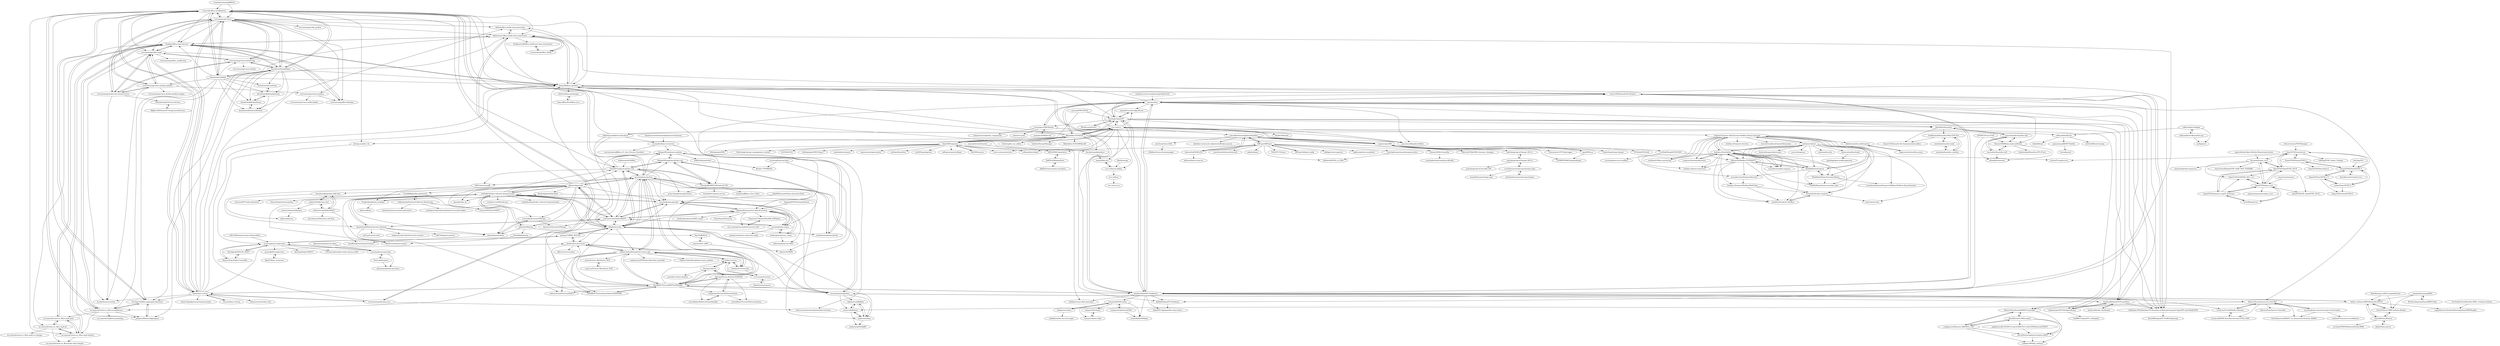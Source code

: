 digraph G {
"stuartpittaway/diyBMSv4" -> "Louisvdw/dbus-serialbattery" ["e"=1]
"stuartpittaway/diyBMSv4" -> "victronenergy/venus" ["e"=1]
"SBFspot/SBFspot" -> "SBFspot/sbfspot-config"
"SBFspot/SBFspot" -> "datenschuft/SMA-EM"
"SBFspot/SBFspot" -> "philipptrenz/sunportal"
"SBFspot/SBFspot" -> "camueller/SmartApplianceEnabler"
"SBFspot/SBFspot" -> "dgibson/python-smadata2"
"SBFspot/SBFspot" -> "stuartpittaway/nanodesmapvmonitor"
"SBFspot/SBFspot" -> "Dymerz/SMA-SunnyBoy"
"SBFspot/SBFspot" -> "sma-bluetooth/sma-bluetooth"
"SBFspot/SBFspot" -> "nakla/sbfspot"
"SBFspot/SBFspot" -> "delhatch/ESP32_to_SMA"
"SBFspot/SBFspot" -> "J0B10/SMA-Speedwire"
"SBFspot/SBFspot" -> "TD22057/T-Home"
"mruettgers/SMLReader" -> "volkszaehler/libsml"
"mruettgers/SMLReader" -> "alengwenus/esphome_components"
"mruettgers/SMLReader" -> "lumapu/ahoy"
"mruettgers/SMLReader" -> "prampec/IotWebConf" ["e"=1]
"mruettgers/SMLReader" -> "KlausLi/Esp-HuaweiR4850-Controller"
"mruettgers/SMLReader" -> "mdzio/ccu-jack" ["e"=1]
"jtuemmler/sml2emeter" -> "J0B10/SMA-Speedwire"
"snaptec/openWB" -> "openWB/core"
"snaptec/openWB" -> "camueller/SmartApplianceEnabler"
"snaptec/openWB" -> "a529987659852/openwbmqtt"
"snaptec/openWB" -> "evcc-io/evcc"
"snaptec/openWB" -> "CurtRod/SimpleEVSE-WiFi"
"snaptec/openWB" -> "goecharger/go-eCharger-API-v1"
"snaptec/openWB" -> "Tinkerforge/warp-charger"
"snaptec/openWB" -> "EVNotify/EVNotify" ["e"=1]
"snaptec/openWB" -> "bassmaster187/TeslaLogger" ["e"=1]
"snaptec/openWB" -> "Maverick78de/SMA_forecast_charging"
"irekzielinski/Pylontech-Battery-Monitoring" -> "Frankkkkk/python-pylontech"
"irekzielinski/Pylontech-Battery-Monitoring" -> "mletenay/home-assistant-pylontech"
"irekzielinski/Pylontech-Battery-Monitoring" -> "ClassicDIY/PylonToMQTT"
"irekzielinski/Pylontech-Battery-Monitoring" -> "juanhaywood/nodered-pylontech-console-reader"
"SmartEVSE/smartevse" -> "SmartEVSE/SmartEVSE-2"
"SmartEVSE/smartevse" -> "CalPlug/EVSE_Smart_Charger"
"SmartEVSE/smartevse" -> "kortas87/simple-evse"
"SmartEVSE/smartevse" -> "SmartEVSE/SmartEVSE-3"
"SmartEVSE/smartevse" -> "lincomatic/open_evse"
"SmartEVSE/smartevse" -> "OpenEVSE/OpenEVSE_PLUS"
"BotoX/huawei-r48xx-esp32" -> "craigpeacock/Huawei_R4850G2_CAN"
"BotoX/huawei-r48xx-esp32" -> "haklein/r4850g2_arduino"
"BotoX/huawei-r48xx-esp32" -> "mb-software/esphome-huawei-r4850"
"BotoX/huawei-r48xx-esp32" -> "mjpalmowski/CAN-BUS-control-R4875G1-with-ESPHome-and-MQTT"
"BotoX/huawei-r48xx-esp32" -> "KlausLi/Esp-HuaweiR4850-Controller"
"jblance/mpp-solar" -> "ned-kelly/docker-voltronic-homeassistant"
"jblance/mpp-solar" -> "syssi/esphome-jk-bms"
"jblance/mpp-solar" -> "syssi/esphome-pipsolar"
"jblance/mpp-solar" -> "fl4p/batmon-ha"
"jblance/mpp-solar" -> "Uksa007/esphome-jk-bms-can"
"jblance/mpp-solar" -> "softwarecrash/Solar2MQTT"
"jblance/mpp-solar" -> "njfaria/SolPipLog"
"jblance/mpp-solar" -> "BarkinSpider/SolarShed"
"jblance/mpp-solar" -> "dj-nitehawk/Hybrid-Inverter-Monitor"
"jblance/mpp-solar" -> "manio/skymax-demo"
"jblance/mpp-solar" -> "Louisvdw/dbus-serialbattery"
"jblance/mpp-solar" -> "dreadnought/python-daly-bms"
"jblance/mpp-solar" -> "opengd/solar-sis"
"jblance/mpp-solar" -> "Frankkkkk/python-pylontech"
"jblance/mpp-solar" -> "scottwday/InverterOfThings"
"bres55/Smart-BMS-arduino-Reader" -> "kolins-cz/Smart-BMS-Bluetooth-ESP32"
"bres55/Smart-BMS-arduino-Reader" -> "simat/BatteryMonitor"
"CurtRod/SimpleEVSE-WiFi" -> "kortas87/simple-evse"
"CurtRod/SimpleEVSE-WiFi" -> "syssi/esphome-evse-wallbox"
"BotoX/xiaomi-m365-compatible-bms" -> "kolins-cz/Smart-BMS-Bluetooth-ESP32" ["e"=1]
"BotoX/xiaomi-m365-compatible-bms" -> "bres55/Smart-BMS-arduino-Reader" ["e"=1]
"victronenergy/venus-html5-app" -> "victronenergy/node-red-contrib-victron"
"victronenergy/venus-html5-app" -> "victronenergy/dbus-mqtt"
"victronenergy/venus-html5-app" -> "victronenergy/venus-docker"
"victronenergy/venus-html5-app" -> "victronenergy/venus"
"victronenergy/venus-html5-app" -> "kwindrem/SetupHelper"
"winginitau/VictronVEDirectArduino" -> "physee/Victron.Arduino-ESP8266"
"winginitau/VictronVEDirectArduino" -> "cterwilliger/VeDirectFrameHandler"
"winginitau/VictronVEDirectArduino" -> "cterwilliger/VictronVEDirectArduino"
"meltaxa/solariot" -> "bohdan-s/SunGather"
"meltaxa/solariot" -> "tjhowse/modbus4mqtt"
"meltaxa/solariot" -> "MatterVN/ModbusTCP2MQTT"
"meltaxa/solariot" -> "meltaxa/herculis"
"meltaxa/solariot" -> "thomasfa18/solar-sungrow"
"meltaxa/solariot" -> "ptarcher/pvstats"
"meltaxa/solariot" -> "rpvelloso/Sungrow-Modbus"
"meltaxa/solariot" -> "kronicd/sungrow2pvoutput"
"meltaxa/solariot" -> "MickMake/GoSungrow"
"meltaxa/solariot" -> "mkaiser/Sungrow-SHx-Inverter-Modbus-Home-Assistant"
"meltaxa/solariot" -> "pcorrick/sgemon"
"meltaxa/solariot" -> "mvandersteen/ha-sungrow"
"ned-kelly/docker-voltronic-homeassistant" -> "manio/skymax-demo"
"ned-kelly/docker-voltronic-homeassistant" -> "jblance/mpp-solar"
"ned-kelly/docker-voltronic-homeassistant" -> "njfaria/SolPipLog"
"ned-kelly/docker-voltronic-homeassistant" -> "syssi/esphome-pipsolar"
"ned-kelly/docker-voltronic-homeassistant" -> "scottwday/InverterOfThings"
"ned-kelly/docker-voltronic-homeassistant" -> "dj-nitehawk/Hybrid-Inverter-Monitor"
"ned-kelly/docker-voltronic-homeassistant" -> "MindFreeze/hassio-axpert"
"ned-kelly/docker-voltronic-homeassistant" -> "JosefKrieglstein/AxpertControl"
"ned-kelly/docker-voltronic-homeassistant" -> "catalinbordan/docker-voltronic-homeassistant"
"ned-kelly/docker-voltronic-homeassistant" -> "softwarecrash/Solar2MQTT"
"ned-kelly/docker-voltronic-homeassistant" -> "jvandervyver/libvoltronic"
"ned-kelly/docker-voltronic-homeassistant" -> "fl4p/batmon-ha"
"ned-kelly/docker-voltronic-homeassistant" -> "syssi/esphome-jk-bms"
"ned-kelly/docker-voltronic-homeassistant" -> "Uksa007/esphome-jk-bms-can"
"ned-kelly/docker-voltronic-homeassistant" -> "opengd/solar-sis"
"dracoventions/TWCManager" -> "SmartEVSE/smartevse" ["e"=1]
"SBFspot/sbfspot-config" -> "SBFspot/SBFspot"
"thomasfa18/solar-sungrow" -> "rpvelloso/Sungrow-Modbus"
"thomasfa18/solar-sungrow" -> "ptarcher/pvstats"
"victronenergy/node-red-contrib-victron" -> "victronenergy/venus-html5-app"
"victronenergy/node-red-contrib-victron" -> "victronenergy/venus-docker-grafana"
"victronenergy/node-red-contrib-victron" -> "victronenergy/dbus-mqtt"
"victronenergy/node-red-contrib-victron" -> "lucode/home-assistant"
"victronenergy/node-red-contrib-victron" -> "victronenergy/venus"
"victronenergy/node-red-contrib-victron" -> "LHardwick-git/Victron-Service"
"smagicld/xiaoxiangBMS" -> "KG-Development/SmartBMSUtility"
"smagicld/xiaoxiangBMS" -> "kolins-cz/Smart-BMS-Bluetooth-ESP32"
"smagicld/xiaoxiangBMS" -> "bres55/Smart-BMS-arduino-Reader"
"kolins-cz/Smart-BMS-Bluetooth-ESP32" -> "bres55/Smart-BMS-arduino-Reader"
"kolins-cz/Smart-BMS-Bluetooth-ESP32" -> "syssi/esphome-jbd-bms"
"kolins-cz/Smart-BMS-Bluetooth-ESP32" -> "vagueDirector/ArduinoXiaoxiangSmartBMSDisplay"
"kolins-cz/Smart-BMS-Bluetooth-ESP32" -> "simat/BatteryMonitor"
"kolins-cz/Smart-BMS-Bluetooth-ESP32" -> "sshoecraft/jbdtool"
"victronenergy/venus-docker-grafana" -> "victronenergy/dbus-mqtt"
"victronenergy/venus-docker-grafana" -> "victronenergy/venus-docker-grafana-images"
"victronenergy/venus-docker-grafana" -> "victronenergy/node-red-contrib-victron"
"victronenergy/venus-docker-grafana" -> "victronenergy/venus"
"victronenergy/venus-docker-grafana" -> "victronenergy/venus-grafana"
"victronenergy/venus-docker-grafana" -> "lucode/home-assistant"
"Dymerz/SMA-SunnyBoy" -> "martijndierckx/sunnyboy-influxdb"
"lluisball/godenerg" -> "MindFreeze/hassio-axpert"
"Sgw32/BMSCtl" -> "juamiso/ANT_BMS"
"Louisvdw/dbus-serialbattery" -> "victronenergy/venus"
"Louisvdw/dbus-serialbattery" -> "Dr-Gigavolt/dbus-aggregate-batteries"
"Louisvdw/dbus-serialbattery" -> "mr-manuel/venus-os_dbus-serialbattery"
"Louisvdw/dbus-serialbattery" -> "syssi/esphome-jk-bms"
"Louisvdw/dbus-serialbattery" -> "kwindrem/SetupHelper"
"Louisvdw/dbus-serialbattery" -> "kwindrem/GuiMods"
"Louisvdw/dbus-serialbattery" -> "freakent/dbus-mqtt-devices"
"Louisvdw/dbus-serialbattery" -> "sfstar/hass-victron"
"Louisvdw/dbus-serialbattery" -> "mr-manuel/venus-os_dbus-mqtt-battery"
"Louisvdw/dbus-serialbattery" -> "henne49/dbus-opendtu"
"Louisvdw/dbus-serialbattery" -> "Uksa007/esphome-jk-bms-can"
"Louisvdw/dbus-serialbattery" -> "victronenergy/dbus-mqtt"
"Louisvdw/dbus-serialbattery" -> "pulquero/BatteryAggregator"
"Louisvdw/dbus-serialbattery" -> "shining-man/bsc_fw" ["e"=1]
"Louisvdw/dbus-serialbattery" -> "fabian-lauer/dbus-shelly-3em-smartmeter"
"jomjol/AI-on-the-edge-device" -> "tbnobody/OpenDTU" ["e"=1]
"evcc-io/evcc" -> "Akkudoktor-EOS/EOS"
"evcc-io/evcc" -> "snaptec/openWB"
"evcc-io/evcc" -> "tbnobody/OpenDTU"
"evcc-io/evcc" -> "jomjol/AI-on-the-edge-device" ["e"=1]
"evcc-io/evcc" -> "evcc-io/hassio-addon"
"evcc-io/evcc" -> "OpenEMS/openems"
"evcc-io/evcc" -> "jens-maus/RaspberryMatic" ["e"=1]
"evcc-io/evcc" -> "marq24/ha-evcc"
"evcc-io/evcc" -> "camueller/SmartApplianceEnabler"
"evcc-io/evcc" -> "steve-community/steve" ["e"=1]
"evcc-io/evcc" -> "dalathegreat/Battery-Emulator" ["e"=1]
"evcc-io/evcc" -> "Hypfer/Valetudo" ["e"=1]
"evcc-io/evcc" -> "mkaiser/Sungrow-SHx-Inverter-Modbus-Home-Assistant"
"evcc-io/evcc" -> "lumapu/ahoy"
"evcc-io/evcc" -> "volkszaehler/mbmd" ["e"=1]
"MyEMS/myems" -> "OpenEMS/openems" ["e"=1]
"stuartpittaway/nanodesmapvmonitor" -> "delhatch/ESP32_to_SMA"
"OpenEVSE/openevse_esp32_firmware" -> "OpenEVSE/open_evse"
"OpenEVSE/openevse_esp32_firmware" -> "firstof9/openevse"
"OpenEVSE/openevse_esp32_firmware" -> "OpenEVSE/OpenEVSE_PLUS"
"OpenEVSE/openevse_esp32_firmware" -> "OpenEVSE/ESP8266_WiFi_v2.x"
"goecharger/go-eCharger-API-v1" -> "goecharger/go-eCharger-API-v2"
"volkszaehler/libsml" -> "dailab/libsml"
"volkszaehler/libsml" -> "devZer0/libsml-testing"
"volkszaehler/libsml" -> "spacemanspiff2007/SmlLib"
"OpenInverterGateway/OpenInverterGateway" -> "ai-republic/bms-to-inverter" ["e"=1]
"simat/BatteryMonitor" -> "bres55/Smart-BMS-arduino-Reader"
"simat/BatteryMonitor" -> "Jakeler/bms-parser"
"simat/BatteryMonitor" -> "sw-home/FHEM-BluetoothSmartBMS"
"simat/BatteryMonitor" -> "kolins-cz/Smart-BMS-Bluetooth-ESP32"
"victronenergy/venus" -> "Louisvdw/dbus-serialbattery"
"victronenergy/venus" -> "kwindrem/GuiMods"
"victronenergy/venus" -> "victronenergy/venus-docker-grafana"
"victronenergy/venus" -> "kwindrem/SetupHelper"
"victronenergy/venus" -> "victronenergy/venus-html5-app"
"victronenergy/venus" -> "victronenergy/dbus-mqtt"
"victronenergy/venus" -> "victronenergy/node-red-contrib-victron"
"victronenergy/venus" -> "sfstar/hass-victron"
"victronenergy/venus" -> "freakent/dbus-mqtt-devices"
"victronenergy/venus" -> "henne49/dbus-opendtu"
"victronenergy/venus" -> "fabian-lauer/dbus-shelly-3em-smartmeter"
"victronenergy/venus" -> "victronenergy/dbus-flashmq"
"victronenergy/venus" -> "victronenergy/venus-grafana"
"victronenergy/venus" -> "victronenergy/velib_python"
"victronenergy/venus" -> "vikt0rm/dbus-shelly-1pm-pvinverter"
"cathiele/homeassistant-goecharger" -> "syssi/homeassistant-goecharger-mqtt"
"tjhowse/modbus4mqtt" -> "ganehag/open-modbusgateway"
"BarkinSpider/SolarShed" -> "PurpleAlien/jk-bms_grafana"
"BarkinSpider/SolarShed" -> "tgalarneau/bms"
"openvehicles/Open-Vehicle-Monitoring-System" -> "lincomatic/open_evse" ["e"=1]
"rakhmaevao/JbdBms" -> "tgalarneau/bms"
"rakhmaevao/JbdBms" -> "sshoecraft/jbdtool"
"Jakeler/bms-parser" -> "simat/BatteryMonitor"
"karioja/vedirect" -> "physee/Victron.Arduino-ESP8266"
"karioja/vedirect" -> "jessedc/ve.direct-python"
"karioja/vedirect" -> "birdie1/victron"
"volkszaehler/vzlogger" -> "volkszaehler/volkszaehler.org"
"volkszaehler/vzlogger" -> "volkszaehler/libsml"
"volkszaehler/vzlogger" -> "andig/gravo"
"cterwilliger/VeDirectFrameHandler" -> "winginitau/VictronVEDirectArduino"
"mitchese/shm-et340" -> "c0deliner/venus-homemanager"
"juamiso/ANT_BMS" -> "Sgw32/BMSCtl"
"juamiso/ANT_BMS" -> "klotztech/VBMS"
"Olen/VictronConnect" -> "vvvrrooomm/victron"
"rpvelloso/Sungrow-Modbus" -> "thomasfa18/solar-sungrow"
"dzurikmiroslav/esp32-evse" -> "SmartEVSE/SmartEVSE-3"
"justinschoeman/dalybms" -> "jallum/dalymon"
"lbbrhzn/ocpp" -> "evcc-io/hassio-addon" ["e"=1]
"dmslabsbr/hoymiles" -> "banny310/hoymiles-dtu-homeassistant-addon"
"dmslabsbr/hoymiles" -> "ArekKubacki/Hoymiles-Plant-DTU-Pro"
"dmslabsbr/hoymiles" -> "suaveolent/ha-hoymiles-wifi"
"dmslabsbr/hoymiles" -> "Selbstbau-PV/Selbstbau-PV-Hoymiles-nulleinspeisung-mit-OpenDTU-und-Shelly3EM"
"KinDR007/VictronMPPT-ESPHOME" -> "Fabian-Schmidt/esphome-victron_ble"
"KinDR007/VictronMPPT-ESPHOME" -> "KinDR007/VictronSmartShunt-ESPHOME"
"KinDR007/VictronMPPT-ESPHOME" -> "physee/Victron.Arduino-ESP8266"
"KinDR007/VictronMPPT-ESPHOME" -> "syssi/esphome-jk-bms"
"KinDR007/VictronMPPT-ESPHOME" -> "softwarecrash/Victron2MQTT"
"KinDR007/VictronMPPT-ESPHOME" -> "henne49/dbus-opendtu"
"KinDR007/VictronMPPT-ESPHOME" -> "sfstar/hass-victron"
"KinDR007/VictronMPPT-ESPHOME" -> "karioja/vedirect"
"KinDR007/VictronMPPT-ESPHOME" -> "keshavdv/victron-hacs"
"KinDR007/VictronMPPT-ESPHOME" -> "hoylabs/OpenDTU-OnBattery"
"KinDR007/VictronMPPT-ESPHOME" -> "birdie1/victron"
"KinDR007/VictronMPPT-ESPHOME" -> "fl4p/batmon-ha"
"KinDR007/VictronMPPT-ESPHOME" -> "fabian-lauer/dbus-shelly-3em-smartmeter"
"KinDR007/VictronMPPT-ESPHOME" -> "winginitau/VictronVEDirectArduino"
"KinDR007/VictronMPPT-ESPHOME" -> "syssi/esphome-jbd-bms"
"SmartEVSE/SmartEVSE-2" -> "SmartEVSE/smartevse"
"SmartEVSE/SmartEVSE-2" -> "SmartEVSE/SmartEVSE-3"
"SmartEVSE/SmartEVSE-2" -> "SmartEVSE/Sensorbox-2"
"birdie1/victron" -> "vvvrrooomm/victron"
"birdie1/victron" -> "karioja/vedirect"
"birdie1/victron" -> "keshavdv/victron-ble"
"birdie1/victron" -> "Fabian-Schmidt/esphome-victron_ble"
"wills106/homeassistant-solax-modbus" -> "syssi/esphome-seplos-bms" ["e"=1]
"emsesp/EMS-ESP32" -> "tbnobody/OpenDTU" ["e"=1]
"emsesp/EMS-ESP32" -> "OpenEMS/openems" ["e"=1]
"softwarecrash/Solar2MQTT" -> "syssi/esphome-pipsolar"
"softwarecrash/Solar2MQTT" -> "syssi/esphome-smg-ii"
"softwarecrash/Solar2MQTT" -> "odya/esphome-powmr-hybrid-inverter"
"softwarecrash/Solar2MQTT" -> "dj-nitehawk/Hybrid-Inverter-Monitor"
"softwarecrash/Solar2MQTT" -> "syssi/esphome-jk-bms"
"softwarecrash/Solar2MQTT" -> "ned-kelly/docker-voltronic-homeassistant"
"softwarecrash/Solar2MQTT" -> "jblance/mpp-solar"
"softwarecrash/Solar2MQTT" -> "fl4p/batmon-ha"
"softwarecrash/Solar2MQTT" -> "njfaria/SolPipLog"
"softwarecrash/Solar2MQTT" -> "daromer2/InverterOfThings"
"syssi/esphome-jk-bms" -> "fl4p/batmon-ha"
"syssi/esphome-jk-bms" -> "Uksa007/esphome-jk-bms-can"
"syssi/esphome-jk-bms" -> "Louisvdw/dbus-serialbattery"
"syssi/esphome-jk-bms" -> "Sleeper85/esphome-jk-bms-can"
"syssi/esphome-jk-bms" -> "jblance/mpp-solar"
"syssi/esphome-jk-bms" -> "NEEY-electronic/JK"
"syssi/esphome-jk-bms" -> "Sleeper85/esphome-yambms"
"syssi/esphome-jk-bms" -> "syssi/esphome-pipsolar"
"syssi/esphome-jk-bms" -> "syssi/esphome-jbd-bms"
"syssi/esphome-jk-bms" -> "softwarecrash/Solar2MQTT"
"syssi/esphome-jk-bms" -> "odya/esphome-powmr-hybrid-inverter"
"syssi/esphome-jk-bms" -> "Fabian-Schmidt/esphome-victron_ble"
"syssi/esphome-jk-bms" -> "KinDR007/VictronMPPT-ESPHOME"
"syssi/esphome-jk-bms" -> "syssi/esphome-smg-ii"
"syssi/esphome-jk-bms" -> "ArminJo/JK-BMSToPylontechCAN"
"syssi/esphome-soyosource-gtn-virtual-meter" -> "KlausLi/Esp-Soyosource-Controller"
"syssi/esphome-soyosource-gtn-virtual-meter" -> "ChrisHomewood/MQTT_to_Soyosource-Inverter_RS485"
"syssi/esphome-soyosource-gtn-virtual-meter" -> "matlen67/soyosource-weblimiter"
"kwindrem/GuiMods" -> "kwindrem/SetupHelper"
"kwindrem/GuiMods" -> "kwindrem/RpiDisplaySetup"
"kwindrem/GuiMods" -> "victronenergy/venus"
"kwindrem/GuiMods" -> "kwindrem/RpiGpioSetup"
"kwindrem/GuiMods" -> "Louisvdw/dbus-serialbattery"
"kwindrem/GuiMods" -> "kwindrem/ShutdownMonitor"
"kwindrem/GuiMods" -> "freakent/dbus-mqtt-devices"
"kwindrem/GuiMods" -> "mr-manuel/venus-os_dbus-serialbattery"
"kwindrem/GuiMods" -> "kwindrem/VeCanSetup"
"kwindrem/GuiMods" -> "fabian-lauer/dbus-shelly-3em-smartmeter"
"kwindrem/GuiMods" -> "henne49/dbus-opendtu"
"kwindrem/GuiMods" -> "Dr-Gigavolt/dbus-aggregate-batteries"
"kwindrem/GuiMods" -> "victronenergy/venus-docker-grafana"
"kwindrem/GuiMods" -> "victronenergy/venus-html5-app"
"firstof9/openevse" -> "OpenEVSE/openevse_esp32_firmware"
"firstof9/openevse" -> "OpenEVSE/open_evse"
"PurpleAlien/jk-bms_grafana" -> "BarkinSpider/SolarShed"
"PurpleAlien/jk-bms_grafana" -> "jblance/jkbms"
"openWB/core" -> "snaptec/openWB"
"openWB/core" -> "a529987659852/openwbmqtt"
"KinDR007/VictronSmartShunt-ESPHOME" -> "KinDR007/VictronMPPT-ESPHOME"
"evcc-io/hassio-addon" -> "marq24/ha-evcc"
"evcc-io/hassio-addon" -> "evcc-io/docs"
"syssi/esphome-pipsolar" -> "syssi/esphome-smg-ii"
"syssi/esphome-pipsolar" -> "softwarecrash/Solar2MQTT"
"syssi/esphome-pipsolar" -> "ned-kelly/docker-voltronic-homeassistant"
"syssi/esphome-pipsolar" -> "odya/esphome-powmr-hybrid-inverter"
"tiagocoutinho/modbus-proxy" -> "Akulatraxas/ha-modbusproxy"
"vvvrrooomm/victron" -> "birdie1/victron"
"vvvrrooomm/victron" -> "Olen/VictronConnect"
"craigpeacock/Huawei_R4850G2_CAN" -> "BotoX/huawei-r48xx-esp32"
"craigpeacock/Huawei_R4850G2_CAN" -> "KlausLi/Esp-HuaweiR4850-Controller"
"craigpeacock/Huawei_R4850G2_CAN" -> "mb-software/esphome-huawei-r4850"
"craigpeacock/Huawei_R4850G2_CAN" -> "haklein/r4850g2_arduino"
"dreadnought/python-daly-bms" -> "maland16/daly-bms-uart"
"dreadnought/python-daly-bms" -> "jallum/dalymon"
"dreadnought/python-daly-bms" -> "softwarecrash/Daly2MQTT"
"maland16/daly-bms-uart" -> "dreadnought/python-daly-bms"
"maland16/daly-bms-uart" -> "softwarecrash/Daly2MQTT"
"maland16/daly-bms-uart" -> "justinschoeman/dalybms"
"kwindrem/SetupHelper" -> "kwindrem/GuiMods"
"kwindrem/SetupHelper" -> "kwindrem/RpiDisplaySetup"
"kwindrem/SetupHelper" -> "kwindrem/ShutdownMonitor"
"kwindrem/SetupHelper" -> "kwindrem/RpiGpioSetup"
"kwindrem/SetupHelper" -> "Louisvdw/dbus-serialbattery"
"kwindrem/SetupHelper" -> "freakent/dbus-mqtt-devices"
"kwindrem/SetupHelper" -> "victronenergy/venus"
"kwindrem/SetupHelper" -> "kwindrem/VeCanSetup"
"kwindrem/SetupHelper" -> "Dr-Gigavolt/dbus-aggregate-batteries"
"kwindrem/SetupHelper" -> "pulquero/BatteryAggregator"
"kwindrem/SetupHelper" -> "victronenergy/venus-html5-app"
"kwindrem/SetupHelper" -> "henne49/dbus-opendtu"
"datenschuft/SMA-EM" -> "kellerza/hassio-sma-em"
"datenschuft/SMA-EM" -> "camueller/SmartApplianceEnabler"
"datenschuft/SMA-EM" -> "SBFspot/SBFspot"
"Frankkkkk/python-pylontech" -> "meteosat007/solar-pylontech"
"Frankkkkk/python-pylontech" -> "Tomcat42/pylontech-python"
"Frankkkkk/python-pylontech" -> "irekzielinski/Pylontech-Battery-Monitoring"
"Frankkkkk/python-pylontech" -> "ClassicDIY/PylonToMQTT"
"spacemanspiff2007/SmlLib" -> "huirad/pysml"
"RalfOGit/libspeedwire" -> "J0B10/SMA-Speedwire"
"RalfOGit/libspeedwire" -> "RalfOGit/sma-emeter-simulator"
"tgalarneau/bms" -> "sophienyaa/NodeJBD"
"tgalarneau/bms" -> "sshoecraft/jbdtool"
"tgalarneau/bms" -> "rakhmaevao/JbdBms"
"sshoecraft/jbdtool" -> "tgalarneau/bms"
"sshoecraft/jbdtool" -> "sophienyaa/NodeJBD"
"sshoecraft/jbdtool" -> "rakhmaevao/JbdBms"
"kwindrem/VeCanSetup" -> "kwindrem/RpiDisplaySetup"
"J0B10/SMA-Speedwire" -> "RalfOGit/libspeedwire"
"RalfOGit/sma-emeter-simulator" -> "RalfOGit/libspeedwire"
"LHardwick-git/Victron-Service" -> "Rikkert-RS/VenusOS-TemperatureService"
"kwindrem/RpiDisplaySetup" -> "kwindrem/RpiGpioSetup"
"kwindrem/RpiDisplaySetup" -> "kwindrem/ShutdownMonitor"
"kwindrem/RpiDisplaySetup" -> "kwindrem/VeCanSetup"
"KG-Development/SmartBMSUtility" -> "smagicld/xiaoxiangBMS"
"kwindrem/RpiGpioSetup" -> "kwindrem/RpiDisplaySetup"
"kwindrem/RpiGpioSetup" -> "kwindrem/ShutdownMonitor"
"fl4p/batmon-ha" -> "syssi/esphome-jk-bms"
"fl4p/batmon-ha" -> "patman15/BMS_BLE-HA"
"fl4p/batmon-ha" -> "syssi/esphome-jbd-bms"
"fl4p/batmon-ha" -> "syssi/esphome-pipsolar"
"fl4p/batmon-ha" -> "Uksa007/esphome-jk-bms-can"
"fl4p/batmon-ha" -> "jblance/mpp-solar"
"fl4p/batmon-ha" -> "odya/esphome-powmr-hybrid-inverter"
"fl4p/batmon-ha" -> "softwarecrash/Solar2MQTT"
"fl4p/batmon-ha" -> "ned-kelly/docker-voltronic-homeassistant"
"fl4p/batmon-ha" -> "txubelaxu/esphome-jk-bms"
"fl4p/batmon-ha" -> "keshavdv/victron-hacs"
"fl4p/batmon-ha" -> "KinDR007/VictronSmartShunt-ESPHOME"
"fl4p/batmon-ha" -> "Sleeper85/esphome-yambms"
"fl4p/batmon-ha" -> "tgalarneau/bms"
"fl4p/batmon-ha" -> "Fabian-Schmidt/esphome-victron_ble"
"lumapu/ahoy" -> "tbnobody/OpenDTU"
"lumapu/ahoy" -> "hoylabs/OpenDTU-OnBattery"
"lumapu/ahoy" -> "reserve85/HoymilesZeroExport"
"lumapu/ahoy" -> "henne49/dbus-opendtu"
"lumapu/ahoy" -> "mruettgers/SMLReader"
"lumapu/ahoy" -> "KlausLi/Esp-Soyosource-Controller"
"lumapu/ahoy" -> "dokuhn/openDTU-BreakoutBoard"
"lumapu/ahoy" -> "Akkudoktor-EOS/EOS"
"lumapu/ahoy" -> "KinDR007/VictronMPPT-ESPHOME"
"lumapu/ahoy" -> "jens-maus/RaspberryMatic" ["e"=1]
"lumapu/ahoy" -> "DennisOSRM/hms-mqtt-publisher"
"lumapu/ahoy" -> "jomjol/AI-on-the-edge-device" ["e"=1]
"lumapu/ahoy" -> "dmslabsbr/hoymiles"
"lumapu/ahoy" -> "markusdd/OpenDTUFusionDocs"
"lumapu/ahoy" -> "Selbstbau-PV/Selbstbau-PV-Hoymiles-nulleinspeisung-mit-OpenDTU-und-Shelly3EM"
"mkaiser/Sungrow-SHx-Inverter-Modbus-Home-Assistant" -> "bohdan-s/SunGather"
"mkaiser/Sungrow-SHx-Inverter-Modbus-Home-Assistant" -> "MickMake/HomeAssistantAddons"
"mkaiser/Sungrow-SHx-Inverter-Modbus-Home-Assistant" -> "MatterVN/ModbusTCP2MQTT"
"mkaiser/Sungrow-SHx-Inverter-Modbus-Home-Assistant" -> "sungrow-firmware/firmware"
"mkaiser/Sungrow-SHx-Inverter-Modbus-Home-Assistant" -> "MickMake/GoSungrow"
"mkaiser/Sungrow-SHx-Inverter-Modbus-Home-Assistant" -> "Louisbertelsmann/Sungrow-Wallbox-Modbus-HomeAssistant"
"mkaiser/Sungrow-SHx-Inverter-Modbus-Home-Assistant" -> "NickStallman/home-assistant-repo"
"mkaiser/Sungrow-SHx-Inverter-Modbus-Home-Assistant" -> "Akulatraxas/ha-modbusproxy"
"mkaiser/Sungrow-SHx-Inverter-Modbus-Home-Assistant" -> "michbeck100/pv-monitoring"
"mkaiser/Sungrow-SHx-Inverter-Modbus-Home-Assistant" -> "bohdan-s/hassio-repository"
"mkaiser/Sungrow-SHx-Inverter-Modbus-Home-Assistant" -> "bohdan-s/Sungrow-Inverter"
"mkaiser/Sungrow-SHx-Inverter-Modbus-Home-Assistant" -> "meltaxa/solariot"
"mkaiser/Sungrow-SHx-Inverter-Modbus-Home-Assistant" -> "InventoCasa/ha-advanced-blueprints" ["e"=1]
"mkaiser/Sungrow-SHx-Inverter-Modbus-Home-Assistant" -> "mvandersteen/ha-sungrow"
"mkaiser/Sungrow-SHx-Inverter-Modbus-Home-Assistant" -> "mvandersteen/SungrowInverter"
"camueller/SmartApplianceEnabler" -> "Maverick78de/SMA_forecast_charging"
"camueller/SmartApplianceEnabler" -> "datenschuft/SMA-EM"
"camueller/SmartApplianceEnabler" -> "iobroker-community-adapters/ioBroker.sma-em"
"camueller/SmartApplianceEnabler" -> "snaptec/openWB"
"camueller/SmartApplianceEnabler" -> "mitchese/shm-et340"
"camueller/SmartApplianceEnabler" -> "SBFspot/SBFspot"
"goecharger/go-eCharger-API-v2" -> "goecharger/go-eCharger-API-v1"
"goecharger/go-eCharger-API-v2" -> "syssi/homeassistant-goecharger-mqtt"
"goecharger/go-eCharger-API-v2" -> "goecharger/go-eController-API"
"syssi/esphome-jbd-bms" -> "kolins-cz/Smart-BMS-Bluetooth-ESP32"
"syssi/esphome-jbd-bms" -> "rakhmaevao/JbdBms"
"syssi/esphome-jbd-bms" -> "tgalarneau/bms"
"syssi/esphome-jbd-bms" -> "fl4p/batmon-ha"
"syssi/esphome-jbd-bms" -> "syssi/esphome-jk-bms"
"syssi/esphome-jbd-bms" -> "sshoecraft/jbdtool"
"syssi/esphome-jbd-bms" -> "syssi/esphome-pipsolar"
"SmartEVSE/SmartEVSE-3" -> "serkri/SmartEVSE-3"
"SmartEVSE/SmartEVSE-3" -> "SmartEVSE/SmartEVSE-2"
"SmartEVSE/SmartEVSE-3" -> "dingo35/SmartEVSE-3.5"
"SmartEVSE/SmartEVSE-3" -> "dzurikmiroslav/esp32-evse"
"SmartEVSE/SmartEVSE-3" -> "SmartEVSE/smartevse"
"OpenEVSE/OpenEVSE_PLUS" -> "OpenEVSE/open_evse"
"OpenEVSE/OpenEVSE_PLUS" -> "OpenEVSE/openevse_esp32_firmware"
"OpenEVSE/OpenEVSE_PLUS" -> "lincomatic/open_evse"
"OpenEVSE/OpenEVSE_PLUS" -> "OpenEVSE/DIY_OpenEVSE_PLUS"
"OpenEVSE/OpenEVSE_PLUS" -> "SmartEVSE/smartevse"
"OpenEVSE/OpenEVSE_PLUS" -> "OpenEVSE/ESP8266_WiFi_v2.x"
"MickMake/GoSungrow" -> "MatterVN/ModbusTCP2MQTT"
"MickMake/GoSungrow" -> "MickMake/HomeAssistantAddons"
"MickMake/GoSungrow" -> "bohdan-s/SunGather"
"MickMake/GoSungrow" -> "mkaiser/Sungrow-SHx-Inverter-Modbus-Home-Assistant"
"MickMake/GoSungrow" -> "mvandersteen/SungrowInverter"
"MickMake/GoSungrow" -> "NickStallman/home-assistant-repo"
"fabian-lauer/dbus-shelly-3em-smartmeter" -> "henne49/dbus-opendtu"
"fabian-lauer/dbus-shelly-3em-smartmeter" -> "vikt0rm/dbus-shelly-1pm-pvinverter"
"fabian-lauer/dbus-shelly-3em-smartmeter" -> "funkmaster86/dbus-shelly-pro-3em-smartmeter"
"fabian-lauer/dbus-shelly-3em-smartmeter" -> "freakent/dbus-mqtt-devices"
"fabian-lauer/dbus-shelly-3em-smartmeter" -> "victronenergy/dbus-shelly"
"fabian-lauer/dbus-shelly-3em-smartmeter" -> "victronenergy/dynamic-ess"
"vikt0rm/dbus-shelly-1pm-pvinverter" -> "fabian-lauer/dbus-shelly-3em-smartmeter"
"vikt0rm/dbus-shelly-1pm-pvinverter" -> "victronenergy/dbus-shelly"
"serkri/SmartEVSE-3" -> "SmartEVSE/SmartEVSE-3"
"serkri/SmartEVSE-3" -> "dingo35/SmartEVSE-3.5"
"serkri/SmartEVSE-3" -> "dingo35/ha-SmartEVSEv3"
"Uksa007/esphome-jk-bms-can" -> "syssi/esphome-jk-bms"
"Uksa007/esphome-jk-bms-can" -> "Sleeper85/esphome-jk-bms-can"
"Uksa007/esphome-jk-bms-can" -> "ArminJo/JK-BMSToPylontechCAN"
"Uksa007/esphome-jk-bms-can" -> "NEEY-electronic/JK"
"Uksa007/esphome-jk-bms-can" -> "Sleeper85/esphome-yambms"
"Uksa007/esphome-jk-bms-can" -> "fl4p/batmon-ha"
"Uksa007/esphome-jk-bms-can" -> "syssi/esphome-pipsolar"
"Uksa007/esphome-jk-bms-can" -> "maxx-ukoo/jk-bms2pylontech"
"scottwday/InverterOfThings" -> "manio/skymax-demo"
"scottwday/InverterOfThings" -> "daromer2/InverterOfThings"
"davidusb-geek/emhass" -> "marq24/ha-evcc" ["e"=1]
"KlausLi/Esp-Soyosource-Controller" -> "syssi/esphome-soyosource-gtn-virtual-meter"
"KlausLi/Esp-Soyosource-Controller" -> "KlausLi/Esp-Epever-Controller"
"KlausLi/Esp-Soyosource-Controller" -> "ChrisHomewood/MQTT_to_Soyosource-Inverter_RS485"
"KlausLi/Esp-Soyosource-Controller" -> "KlausLi/Esp-HuaweiR4850-Controller"
"KlausLi/Esp-Soyosource-Controller" -> "trucki-eu/Trucki2Shelly-Gateway"
"KlausLi/Esp-Soyosource-Controller" -> "trucki-eu/RS485-Interface-for-Sun-GTIL2-1000"
"MatterVN/ModbusTCP2MQTT" -> "mvandersteen/ha-sungrow"
"MatterVN/ModbusTCP2MQTT" -> "bohdan-s/SunGather"
"MatterVN/ModbusTCP2MQTT" -> "mvandersteen/SungrowInverter"
"MatterVN/ModbusTCP2MQTT" -> "bohdan-s/hassio-repository"
"MatterVN/ModbusTCP2MQTT" -> "MickMake/GoSungrow"
"MatterVN/ModbusTCP2MQTT" -> "rpvelloso/Sungrow-Modbus"
"MatterVN/ModbusTCP2MQTT" -> "thomasfa18/solar-sungrow"
"bohdan-s/SunGather" -> "mkaiser/Sungrow-SHx-Inverter-Modbus-Home-Assistant"
"bohdan-s/SunGather" -> "MatterVN/ModbusTCP2MQTT"
"bohdan-s/SunGather" -> "bohdan-s/hassio-repository"
"bohdan-s/SunGather" -> "michbeck100/pv-monitoring"
"bohdan-s/SunGather" -> "MickMake/GoSungrow"
"bohdan-s/SunGather" -> "sungrow-firmware/firmware"
"bohdan-s/SunGather" -> "NickStallman/home-assistant-repo"
"bohdan-s/SunGather" -> "meltaxa/solariot"
"bohdan-s/SunGather" -> "rpvelloso/Sungrow-Modbus"
"bohdan-s/SunGather" -> "mvandersteen/ha-sungrow"
"bohdan-s/SunGather" -> "bohdan-s/SungrowModbusWebClient"
"bohdan-s/SunGather" -> "thomasfa18/solar-sungrow"
"bohdan-s/SunGather" -> "MickMake/HomeAssistantAddons"
"wasilukm/hoymiles-mqtt" -> "wasilukm/hoymiles_modbus"
"wasilukm/hoymiles-mqtt" -> "ArekKubacki/Hoymiles-Plant-DTU-Pro"
"softwarecrash/Daly2MQTT" -> "maland16/daly-bms-uart"
"softwarecrash/Daly2MQTT" -> "dreadnought/python-daly-bms"
"softwarecrash/Daly2MQTT" -> "all-solutions/DALY-docs-soft-firm"
"softwarecrash/Daly2MQTT" -> "softwarecrash/Victron2MQTT"
"syssi/esphome-ant-bms" -> "Bandit-17/PVBRAIN"
"syssi/esphome-ant-bms" -> "klotztech/VBMS"
"ArekKubacki/Hoymiles-Plant-DTU-Pro" -> "wasilukm/hoymiles_modbus"
"ArekKubacki/Hoymiles-Plant-DTU-Pro" -> "wasilukm/hoymiles-mqtt"
"ArekKubacki/Hoymiles-Plant-DTU-Pro" -> "banny310/hoymiles-dtu-homeassistant-addon"
"evcc-io/docs" -> "evcc-io/evcc.io"
"freakent/dbus-mqtt-devices" -> "mr-manuel/venus-os_dbus-mqtt-battery"
"freakent/dbus-mqtt-devices" -> "victronenergy/dbus-flashmq"
"freakent/dbus-mqtt-devices" -> "mr-manuel/venus-os_dbus-mqtt-grid"
"freakent/dbus-mqtt-devices" -> "victronenergy/dbus-mqtt"
"freakent/dbus-mqtt-devices" -> "henne49/dbus-opendtu"
"freakent/dbus-mqtt-devices" -> "mr-manuel/venus-os_dbus-mqtt-pv"
"freakent/dbus-mqtt-devices" -> "kwindrem/SetupHelper"
"freakent/dbus-mqtt-devices" -> "fabian-lauer/dbus-shelly-3em-smartmeter"
"freakent/dbus-mqtt-devices" -> "mr-manuel/venus-os_dbus-serialbattery"
"syssi/esphome-seplos-bms" -> "byte4geek/SEPLOS_MQTT"
"syssi/esphome-seplos-bms" -> "KlausLi/Esp-Seplos-Controller"
"syssi/esphome-seplos-bms" -> "syssi/esphome-pace-bms"
"syssi/esphome-seplos-bms" -> "pvprodk/HA-seplos-bms"
"syssi/esphome-seplos-bms" -> "ferelarg/Seplos3MQTT"
"syssi/esphome-seplos-bms" -> "patman15/BMS_BLE-HA"
"syssi/esphome-seplos-bms" -> "Privatecoder/seplos-mqtt-remote-rs485"
"NEEY-electronic/JK" -> "PurpleAlien/jk-bms_grafana"
"wasilukm/hoymiles_modbus" -> "wasilukm/hoymiles-mqtt"
"wasilukm/hoymiles_modbus" -> "ArekKubacki/Hoymiles-Plant-DTU-Pro"
"syssi/homeassistant-goecharger-mqtt" -> "cathiele/homeassistant-goecharger"
"syssi/homeassistant-goecharger-mqtt" -> "goecharger/go-eCharger-API-v2"
"syssi/homeassistant-goecharger-mqtt" -> "marq24/ha-goecharger-api2"
"vikt0rm/dbus-goecharger" -> "SamuelBrucksch/dbus-evcc"
"lincomatic/open_evse" -> "OpenEVSE/open_evse"
"lincomatic/open_evse" -> "OpenEVSE/OpenEVSE_PLUS"
"lincomatic/open_evse" -> "OpenEVSE/ESP8266_WiFi_v2.x"
"lincomatic/open_evse" -> "chris1howell/OpenEVSE_RAPI_WiFi_ESP8266"
"lincomatic/open_evse" -> "tiramiseb/python-openevse"
"trucki-eu/RS485-Interface-for-Sun-GTIL2-1000" -> "trucki-eu/Trucki2Shelly-Gateway"
"OpenEVSE/open_evse" -> "OpenEVSE/openevse_esp32_firmware"
"OpenEVSE/open_evse" -> "OpenEVSE/OpenEVSE_PLUS"
"OpenEVSE/open_evse" -> "lincomatic/open_evse"
"OpenEVSE/open_evse" -> "OpenEVSE/ESP8266_WiFi_v2.x"
"OpenEVSE/open_evse" -> "firstof9/openevse"
"OpenEVSE/open_evse" -> "openenergymonitor/open_evse"
"OpenEVSE/open_evse" -> "OpenEVSE/DIY_OpenEVSE_PLUS"
"FurTrader/Overkill-Solar-BMS_2-Arduino-Library" -> "vagueDirector/ArduinoXiaoxiangSmartBMSDisplay"
"kwindrem/ShutdownMonitor" -> "kwindrem/RpiGpioSetup"
"mvandersteen/SungrowInverter" -> "bohdan-s/SungrowModbusWebClient"
"MickMake/HomeAssistantAddons" -> "NickStallman/home-assistant-repo"
"MickMake/HomeAssistantAddons" -> "MickMake/GoSungrow"
"MickMake/HomeAssistantAddons" -> "Louisbertelsmann/Sungrow-Wallbox-Modbus-HomeAssistant"
"Akulatraxas/ha-modbusproxy" -> "tiagocoutinho/modbus-proxy"
"KlausLi/Esp-Seplos-Controller" -> "syssi/esphome-seplos-bms"
"KlausLi/Esp-Seplos-Controller" -> "byte4geek/SEPLOS_MQTT"
"bohdan-s/SungrowModbusWebClient" -> "rpvelloso/Sungrow-Modbus"
"bohdan-s/SungrowModbusWebClient" -> "thomasfa18/solar-sungrow"
"tbnobody/OpenDTU" -> "lumapu/ahoy"
"tbnobody/OpenDTU" -> "hoylabs/OpenDTU-OnBattery"
"tbnobody/OpenDTU" -> "reserve85/HoymilesZeroExport"
"tbnobody/OpenDTU" -> "henne49/dbus-opendtu"
"tbnobody/OpenDTU" -> "jomjol/AI-on-the-edge-device" ["e"=1]
"tbnobody/OpenDTU" -> "markusdd/OpenDTUFusionDocs"
"tbnobody/OpenDTU" -> "dokuhn/openDTU-BreakoutBoard"
"tbnobody/OpenDTU" -> "evcc-io/evcc"
"tbnobody/OpenDTU" -> "Akkudoktor-EOS/EOS"
"tbnobody/OpenDTU" -> "Selbstbau-PV/Selbstbau-PV-Hoymiles-nulleinspeisung-mit-OpenDTU-und-Shelly3EM"
"tbnobody/OpenDTU" -> "Blueforcer/awtrix3" ["e"=1]
"tbnobody/OpenDTU" -> "jens-maus/RaspberryMatic" ["e"=1]
"tbnobody/OpenDTU" -> "RaBa64/OpenDTU-Database"
"tbnobody/OpenDTU" -> "dmslabsbr/hoymiles"
"tbnobody/OpenDTU" -> "mruettgers/SMLReader"
"hoylabs/OpenDTU-OnBattery" -> "reserve85/HoymilesZeroExport"
"hoylabs/OpenDTU-OnBattery" -> "tbnobody/OpenDTU"
"hoylabs/OpenDTU-OnBattery" -> "henne49/dbus-opendtu"
"hoylabs/OpenDTU-OnBattery" -> "lumapu/ahoy"
"hoylabs/OpenDTU-OnBattery" -> "Selbstbau-PV/Selbstbau-PV-Hoymiles-nulleinspeisung-mit-OpenDTU-und-Shelly3EM"
"hoylabs/OpenDTU-OnBattery" -> "markusdd/OpenDTUFusionDocs"
"hoylabs/OpenDTU-OnBattery" -> "trucki-eu/Trucki2Shelly-Gateway"
"hoylabs/OpenDTU-OnBattery" -> "OpenDTU-App/opendtu-react-native"
"hoylabs/OpenDTU-OnBattery" -> "RaBa64/OpenDTU-Database"
"hoylabs/OpenDTU-OnBattery" -> "fabian-lauer/dbus-shelly-3em-smartmeter"
"hoylabs/OpenDTU-OnBattery" -> "Telekatz/venus.dbus-hoymiles"
"hoylabs/OpenDTU-OnBattery" -> "KinDR007/VictronMPPT-ESPHOME"
"hoylabs/OpenDTU-OnBattery" -> "tomquist/b2500-meter"
"hoylabs/OpenDTU-OnBattery" -> "KlausLi/Esp-Soyosource-Controller"
"hoylabs/OpenDTU-OnBattery" -> "noone2k/hm2500pub"
"henne49/dbus-opendtu" -> "fabian-lauer/dbus-shelly-3em-smartmeter"
"henne49/dbus-opendtu" -> "freakent/dbus-mqtt-devices"
"henne49/dbus-opendtu" -> "vikt0rm/dbus-goecharger"
"henne49/dbus-opendtu" -> "reserve85/HoymilesZeroExport"
"henne49/dbus-opendtu" -> "hoylabs/OpenDTU-OnBattery"
"henne49/dbus-opendtu" -> "Selbstbau-PV/Selbstbau-PV-Hoymiles-nulleinspeisung-mit-OpenDTU-und-Shelly3EM"
"henne49/dbus-opendtu" -> "vikt0rm/dbus-shelly-1pm-pvinverter"
"henne49/dbus-opendtu" -> "Telekatz/venus.dbus-hoymiles"
"keshavdv/victron-ble" -> "Fabian-Schmidt/esphome-victron_ble"
"keshavdv/victron-ble" -> "vvvrrooomm/victron"
"keshavdv/victron-ble" -> "birdie1/victron"
"keshavdv/victron-ble" -> "keshavdv/victron-hacs"
"uhi22/pyPLC" -> "SmartEVSE/SmartEVSE-3" ["e"=1]
"mr-manuel/venus-os_dbus-mqtt-pv" -> "mr-manuel/venus-os_dbus-mqtt-battery"
"mr-manuel/venus-os_dbus-mqtt-pv" -> "mr-manuel/venus-os_dbus-mqtt-grid"
"mr-manuel/venus-os_dbus-mqtt-pv" -> "mr-manuel/venus-os_dbus-mqtt-solar-charger"
"mr-manuel/venus-os_dbus-mqtt-pv" -> "mr-manuel/venus-os_dbus-mqtt-ev-charger"
"mr-manuel/venus-os_dbus-mqtt-grid" -> "mr-manuel/venus-os_dbus-mqtt-battery"
"mr-manuel/venus-os_dbus-mqtt-grid" -> "mr-manuel/venus-os_dbus-mqtt-pv"
"mr-manuel/venus-os_dbus-mqtt-grid" -> "freakent/dbus-mqtt-devices"
"toniebox-reverse-engineering/teddycloud" -> "lumapu/ahoy" ["e"=1]
"reserve85/HoymilesZeroExport" -> "Selbstbau-PV/Selbstbau-PV-Hoymiles-nulleinspeisung-mit-OpenDTU-und-Shelly3EM"
"reserve85/HoymilesZeroExport" -> "hoylabs/OpenDTU-OnBattery"
"reserve85/HoymilesZeroExport" -> "henne49/dbus-opendtu"
"reserve85/HoymilesZeroExport" -> "markusdd/OpenDTUFusionDocs"
"reserve85/HoymilesZeroExport" -> "lumapu/ahoy"
"reserve85/HoymilesZeroExport" -> "RaBa64/OpenDTU-Database"
"reserve85/HoymilesZeroExport" -> "fabian-lauer/dbus-shelly-3em-smartmeter"
"shining-man/bsc_fw" -> "syssi/esphome-seplos-bms" ["e"=1]
"R3NE07/Futro-S740" -> "hoylabs/OpenDTU-OnBattery" ["e"=1]
"R3NE07/Futro-S740" -> "DennisOSRM/hms-mqtt-publisher" ["e"=1]
"danpeig/ESP32EnergyMonitor" -> "odya/esphome-powmr-hybrid-inverter" ["e"=1]
"mr-manuel/venus-os_dbus-mqtt-battery" -> "mr-manuel/venus-os_dbus-mqtt-grid"
"mr-manuel/venus-os_dbus-mqtt-battery" -> "mr-manuel/venus-os_dbus-mqtt-pv"
"mr-manuel/venus-os_dbus-mqtt-battery" -> "mr-manuel/venus-os_dbus-mqtt-solar-charger"
"mr-manuel/venus-os_dbus-mqtt-battery" -> "freakent/dbus-mqtt-devices"
"klatremis/esphome-for-deye" -> "syssi/esphome-pace-bms" ["e"=1]
"sungrow-firmware/firmware" -> "bohdan-s/SunGather"
"mr-manuel/venus-os_dbus-serialbattery" -> "Dr-Gigavolt/dbus-aggregate-batteries"
"mr-manuel/venus-os_dbus-serialbattery" -> "Louisvdw/dbus-serialbattery"
"mr-manuel/venus-os_dbus-serialbattery" -> "mr-manuel/venus-os_dbus-mqtt-battery"
"mr-manuel/venus-os_dbus-serialbattery" -> "pulquero/BatteryAggregator"
"mr-manuel/venus-os_dbus-serialbattery" -> "mr-manuel/venus-os_dbus-mqtt-grid"
"mr-manuel/venus-os_dbus-serialbattery" -> "freakent/dbus-mqtt-devices"
"mr-manuel/venus-os_dbus-serialbattery" -> "mr-manuel/raspberry-pi-backup"
"Tertiush/bmspace" -> "syssi/esphome-pace-bms"
"Tertiush/bmspace" -> "nkinnan/esphome-pace-bms"
"KlausLi/Esp-HuaweiR4850-Controller" -> "craigpeacock/Huawei_R4850G2_CAN"
"KlausLi/Esp-HuaweiR4850-Controller" -> "BotoX/huawei-r48xx-esp32"
"KlausLi/Esp-HuaweiR4850-Controller" -> "mb-software/esphome-huawei-r4850"
"trucki-eu/Trucki2Shelly-Gateway" -> "trucki-eu/RS485-Interface-for-Sun-GTIL2-1000"
"trucki-eu/Trucki2Shelly-Gateway" -> "KlausLi/Esp-Soyosource-Controller"
"dj-nitehawk/Hybrid-Inverter-Monitor" -> "MindFreeze/hassio-axpert"
"dj-nitehawk/Hybrid-Inverter-Monitor" -> "tmkasun/solar-hybrid-inverter-monitor"
"dj-nitehawk/Hybrid-Inverter-Monitor" -> "b48736/axpert-monitor"
"dj-nitehawk/Hybrid-Inverter-Monitor" -> "softwarecrash/Solar2MQTT"
"dj-nitehawk/Hybrid-Inverter-Monitor" -> "manio/skymax-demo"
"dj-nitehawk/Hybrid-Inverter-Monitor" -> "gch1p/inverter-tools"
"dj-nitehawk/Hybrid-Inverter-Monitor" -> "ned-kelly/docker-voltronic-homeassistant"
"sfstar/hass-victron" -> "remcom/hass-victron"
"sfstar/hass-victron" -> "flyrmyr/system-flow-card"
"sfstar/hass-victron" -> "victronenergy/dbus-mqtt"
"sfstar/hass-victron" -> "victronenergy/dynamic-ess"
"sfstar/hass-victron" -> "lucode/home-assistant"
"sfstar/hass-victron" -> "henne49/dbus-opendtu"
"sfstar/hass-victron" -> "Danie10/gadgeteerza-homeassistant"
"sfstar/hass-victron" -> "Louisvdw/dbus-serialbattery"
"sfstar/hass-victron" -> "keshavdv/victron-hacs"
"sfstar/hass-victron" -> "victronenergy/venus"
"sfstar/hass-victron" -> "kwindrem/SetupHelper"
"sfstar/hass-victron" -> "vikt0rm/dbus-shelly-1pm-pvinverter"
"sfstar/hass-victron" -> "fabian-lauer/dbus-shelly-3em-smartmeter"
"sfstar/hass-victron" -> "Dr-Gigavolt/dbus-aggregate-batteries"
"sfstar/hass-victron" -> "KinDR007/VictronMPPT-ESPHOME"
"byte4geek/SEPLOS_MQTT" -> "syssi/esphome-seplos-bms"
"byte4geek/SEPLOS_MQTT" -> "KlausLi/Esp-Seplos-Controller"
"Dr-Gigavolt/dbus-aggregate-batteries" -> "pulquero/BatteryAggregator"
"Dr-Gigavolt/dbus-aggregate-batteries" -> "mr-manuel/venus-os_dbus-serialbattery"
"Dr-Gigavolt/dbus-aggregate-batteries" -> "Louisvdw/dbus-serialbattery"
"Rikkert-RS/VenusOS-TemperatureService" -> "LHardwick-git/Victron-Service"
"keshavdv/victron-hacs" -> "j9brown/victron-hacs"
"keshavdv/victron-hacs" -> "keshavdv/victron-ble"
"keshavdv/victron-hacs" -> "KinDR007/VictronSmartShunt-ESPHOME"
"keshavdv/victron-hacs" -> "patman15/BMS_BLE-HA"
"keshavdv/victron-hacs" -> "Fabian-Schmidt/esphome-victron_ble"
"dokuhn/openDTU-BreakoutBoard" -> "SteffMUC/openDTU_wDisplay2"
"dokuhn/openDTU-BreakoutBoard" -> "markusdd/OpenDTUFusionDocs"
"victronenergy/dbus-shelly" -> "funkmaster86/dbus-shelly-pro-3em-smartmeter"
"pulquero/BatteryAggregator" -> "Dr-Gigavolt/dbus-aggregate-batteries"
"Selbstbau-PV/Selbstbau-PV-Hoymiles-nulleinspeisung-mit-OpenDTU-und-Shelly3EM" -> "Kotty666/openDTU-NullEinSpeisung"
"Selbstbau-PV/Selbstbau-PV-Hoymiles-nulleinspeisung-mit-OpenDTU-und-Shelly3EM" -> "reserve85/HoymilesZeroExport"
"funkmaster86/dbus-shelly-pro-3em-smartmeter" -> "victronenergy/dbus-shelly"
"dalathegreat/Battery-Emulator" -> "evcc-io/evcc" ["e"=1]
"dalathegreat/Battery-Emulator" -> "Uksa007/esphome-jk-bms-can" ["e"=1]
"dalathegreat/Battery-Emulator" -> "Louisvdw/dbus-serialbattery" ["e"=1]
"dalathegreat/Battery-Emulator" -> "ai-republic/bms-to-inverter" ["e"=1]
"dalathegreat/Battery-Emulator" -> "fl4p/batmon-ha" ["e"=1]
"odya/esphome-powmr-hybrid-inverter" -> "leodesigner/powmr_comm"
"odya/esphome-powmr-hybrid-inverter" -> "syssi/esphome-smg-ii"
"odya/esphome-powmr-hybrid-inverter" -> "lufton/esphome-inv-8851"
"odya/esphome-powmr-hybrid-inverter" -> "GamesterUnknown/PowMR_ESPHome"
"odya/esphome-powmr-hybrid-inverter" -> "softwarecrash/Solar2MQTT"
"odya/esphome-powmr-hybrid-inverter" -> "aver-ua/esphome-hybrid-inverter-2341"
"odya/esphome-powmr-hybrid-inverter" -> "Paxy/SmartESS-proxy"
"odya/esphome-powmr-hybrid-inverter" -> "syssi/esphome-pipsolar"
"odya/esphome-powmr-hybrid-inverter" -> "leodesigner/powmr4500_comm"
"Blueforcer/awtrix3" -> "tbnobody/OpenDTU" ["e"=1]
"victronenergy/dbus-mqtt" -> "freakent/dbus-mqtt-devices"
"victronenergy/dbus-mqtt" -> "victronenergy/dbus_modbustcp"
"victronenergy/dbus-mqtt" -> "victronenergy/venus-docker-grafana"
"victronenergy/dbus-mqtt" -> "victronenergy/venus-html5-app"
"victronenergy/dbus-mqtt" -> "victronenergy/dbus-flashmq"
"victronenergy/dbus-mqtt" -> "victronenergy/node-red-contrib-victron"
"victronenergy/dbus-mqtt" -> "sfstar/hass-victron"
"victronenergy/dbus-mqtt" -> "lucode/home-assistant"
"emoncms/emoncms" -> "OpenEVSE/open_evse" ["e"=1]
"Fabian-Schmidt/esphome-victron_ble" -> "KinDR007/VictronMPPT-ESPHOME"
"Fabian-Schmidt/esphome-victron_ble" -> "keshavdv/victron-ble"
"Fabian-Schmidt/esphome-victron_ble" -> "birdie1/victron"
"Fabian-Schmidt/esphome-victron_ble" -> "keshavdv/victron-hacs"
"Fabian-Schmidt/esphome-victron_ble" -> "syssi/esphome-jk-bms"
"Fabian-Schmidt/esphome-victron_ble" -> "nealcarney/ESPHome-MaxxFan-controller"
"Fabian-Schmidt/esphome-victron_ble" -> "pvtex/Victron_BlueSmart_IP22"
"Fabian-Schmidt/esphome-victron_ble" -> "KinDR007/VictronSmartShunt-ESPHOME"
"Fabian-Schmidt/esphome-victron_ble" -> "syssi/esphome-jbd-bms"
"Fabian-Schmidt/esphome-victron_ble" -> "softwarecrash/Victron2MQTT"
"Fabian-Schmidt/esphome-victron_ble" -> "Fabian-Schmidt/esphome-truma_inetbox" ["e"=1]
"Fabian-Schmidt/esphome-victron_ble" -> "mr-manuel/venus-os_dbus-serialbattery"
"mb-software/esphome-huawei-r4850" -> "haklein/r4850g2_arduino"
"ArminJo/JK-BMSToPylontechCAN" -> "Uksa007/esphome-jk-bms-can"
"ArminJo/JK-BMSToPylontechCAN" -> "Sleeper85/esphome-jk-bms-can"
"ArminJo/JK-BMSToPylontechCAN" -> "botaneta/JKbms_Emu_Pylon"
"ArminJo/JK-BMSToPylontechCAN" -> "SunshadeCorp/can-service"
"ArminJo/JK-BMSToPylontechCAN" -> "maxx-ukoo/jk-bms2pylontech"
"victronenergy/dynamic-ess" -> "butterwecksolutions/Spotmarket-Switcher"
"victronenergy/dynamic-ess" -> "fabian-lauer/dbus-shelly-3em-smartmeter"
"victronenergy/dynamic-ess" -> "henne49/dbus-opendtu"
"victronenergy/dynamic-ess" -> "sfstar/hass-victron"
"slipx06/Sunsynk-Home-Assistant-Dash" -> "syssi/esphome-pipsolar" ["e"=1]
"markusdd/solar_dashboard" -> "markusdd/OpenDTUFusionDocs"
"syssi/esphome-smg-ii" -> "syssi/esphome-pipsolar"
"syssi/esphome-smg-ii" -> "odya/esphome-powmr-hybrid-inverter"
"syssi/esphome-smg-ii" -> "leodesigner/powmr_comm"
"syssi/esphome-smg-ii" -> "gregoriusin/easun-smg-ii-ha-config"
"syssi/esphome-smg-ii" -> "softwarecrash/Solar2MQTT"
"njfaria/SolPipLog" -> "ned-kelly/docker-voltronic-homeassistant"
"njfaria/SolPipLog" -> "lluisball/godenerg"
"njfaria/SolPipLog" -> "Sgw32/BMSCtl"
"njfaria/SolPipLog" -> "manio/skymax-demo"
"syssi/esphome-pace-bms" -> "nkinnan/esphome-pace-bms"
"syssi/esphome-pace-bms" -> "Tertiush/bmspace"
"syssi/esphome-pace-bms" -> "syssi/esphome-seplos-bms"
"leodesigner/powmr_comm" -> "odya/esphome-powmr-hybrid-inverter"
"leodesigner/powmr_comm" -> "lufton/esphome-inv-8851"
"leodesigner/powmr_comm" -> "syssi/esphome-smg-ii"
"pvprodk/HA-seplos-bms" -> "flip555/bms_connector"
"flip555/bms_connector" -> "pvprodk/HA-seplos-bms"
"ai-republic/bms-to-inverter" -> "mrconstantin/JkBms_LV_Can_Protocol_Emulator"
"ai-republic/bms-to-inverter" -> "ArminJo/JK-BMSToPylontechCAN"
"ai-republic/bms-to-inverter" -> "Sleeper85/esphome-yambms"
"RaBa64/OpenDTU-Database" -> "OpenDTU-App/opendtu-react-native"
"pvtex/Victron_BlueSmart_IP22" -> "wasn-eu/Victron_BlueSmart_IP22"
"victronenergy/venus-grafana" -> "victronenergy/venus-influx-loader"
"victronenergy/venus-grafana" -> "victronenergy/dbus-flashmq"
"markusdd/OpenDTUFusionDocs" -> "markusdd/solar_dashboard"
"markusdd/OpenDTUFusionDocs" -> "dokuhn/openDTU-BreakoutBoard"
"markusdd/OpenDTUFusionDocs" -> "Selbstbau-PV/Selbstbau-PV-Hoymiles-nulleinspeisung-mit-OpenDTU-und-Shelly3EM"
"wasn-eu/Victron_BlueSmart_IP22" -> "pvtex/Victron_BlueSmart_IP22"
"victronenergy/dbus-flashmq" -> "freakent/dbus-mqtt-devices"
"OpenEMS/openems" -> "MyEMS/myems" ["e"=1]
"OpenEMS/openems" -> "thliebig/openEMS" ["e"=1]
"OpenEMS/openems" -> "Matrixeigs/energy_management_system" ["e"=1]
"OpenEMS/openems" -> "PyPSA/PyPSA" ["e"=1]
"OpenEMS/openems" -> "davidusb-geek/emhass" ["e"=1]
"OpenEMS/openems" -> "volkszaehler/mbmd" ["e"=1]
"OpenEMS/openems" -> "thliebig/openEMS-Project" ["e"=1]
"OpenEMS/openems" -> "evcc-io/evcc"
"OpenEMS/openems" -> "Akkudoktor-EOS/EOS"
"OpenEMS/openems" -> "sandialabs/snl-quest" ["e"=1]
"OpenEMS/openems" -> "openremote/openremote" ["e"=1]
"OpenEMS/openems" -> "steve-community/steve" ["e"=1]
"OpenEMS/openems" -> "pvlib/pvlib-python" ["e"=1]
"OpenEMS/openems" -> "e2nIEE/pandapower" ["e"=1]
"OpenEMS/openems" -> "calliope-project/calliope" ["e"=1]
"Akkudoktor-EOS/EOS" -> "evcc-io/evcc"
"Akkudoktor-EOS/EOS" -> "Duetting/ha_eos_addon"
"Akkudoktor-EOS/EOS" -> "tbnobody/OpenDTU"
"Akkudoktor-EOS/EOS" -> "lumapu/ahoy"
"Akkudoktor-EOS/EOS" -> "davidusb-geek/emhass" ["e"=1]
"Akkudoktor-EOS/EOS" -> "hoylabs/OpenDTU-OnBattery"
"Akkudoktor-EOS/EOS" -> "Louisvdw/dbus-serialbattery"
"Akkudoktor-EOS/EOS" -> "shining-man/bsc_fw" ["e"=1]
"Akkudoktor-EOS/EOS" -> "OpenEMS/openems"
"Akkudoktor-EOS/EOS" -> "henne49/dbus-opendtu"
"Akkudoktor-EOS/EOS" -> "snaptec/openWB"
"Akkudoktor-EOS/EOS" -> "holzheu/EnergyManager"
"Akkudoktor-EOS/EOS" -> "butterwecksolutions/Spotmarket-Switcher"
"Akkudoktor-EOS/EOS" -> "jens-maus/RaspberryMatic" ["e"=1]
"Akkudoktor-EOS/EOS" -> "Akkudoktor-EOS/OBDJuicIR"
"patman15/BMS_BLE-HA" -> "syssi/esphome-seplos-bms"
"patman15/BMS_BLE-HA" -> "fl4p/batmon-ha"
"patman15/BMS_BLE-HA" -> "keshavdv/victron-hacs"
"prampec/IotWebConf" -> "mruettgers/SMLReader" ["e"=1]
"DennisOSRM/hms-mqtt-publisher" -> "suaveolent/ha-hoymiles-wifi"
"DennisOSRM/hms-mqtt-publisher" -> "suaveolent/hoymiles-wifi"
"DennisOSRM/hms-mqtt-publisher" -> "ohAnd/dtuGateway"
"DennisOSRM/hms-mqtt-publisher" -> "henkwiedig/Hoymiles-DTU-Proto"
"dingo35/SmartEVSE-3.5" -> "serkri/SmartEVSE-3"
"dingo35/SmartEVSE-3.5" -> "SmartEVSE/SmartEVSE-3"
"dingo35/SmartEVSE-3.5" -> "dingo35/ha-SmartEVSEv3"
"boblemaire/IoTaWatt" -> "Uksa007/esphome-jk-bms-can" ["e"=1]
"txubelaxu/esphome-jk-bms" -> "Sleeper85/esphome-yambms"
"txubelaxu/esphome-jk-bms" -> "Sleeper85/esphome-jk-bms-can"
"Sleeper85/esphome-jk-bms-can" -> "Sleeper85/esphome-yambms"
"Sleeper85/esphome-jk-bms-can" -> "Uksa007/esphome-jk-bms-can"
"Sleeper85/esphome-jk-bms-can" -> "ArminJo/JK-BMSToPylontechCAN"
"Sleeper85/esphome-jk-bms-can" -> "txubelaxu/esphome-jk-bms"
"volkszaehler/volkszaehler.org" -> "volkszaehler/vzlogger"
"volkszaehler/volkszaehler.org" -> "andig/gravo"
"SamuelBrucksch/dbus-evcc" -> "vikt0rm/dbus-goecharger"
"suaveolent/ha-hoymiles-wifi" -> "DennisOSRM/hms-mqtt-publisher"
"suaveolent/ha-hoymiles-wifi" -> "suaveolent/hoymiles-wifi"
"suaveolent/ha-hoymiles-wifi" -> "dmslabsbr/hoymiles"
"suaveolent/ha-hoymiles-wifi" -> "ohAnd/dtuGateway"
"suaveolent/hoymiles-wifi" -> "DennisOSRM/hms-mqtt-publisher"
"suaveolent/hoymiles-wifi" -> "suaveolent/ha-hoymiles-wifi"
"suaveolent/hoymiles-wifi" -> "ohAnd/dtuGateway"
"SeByDocKy/pvbrain2" -> "Bandit-17/PVBRAIN"
"tomquist/b2500-meter" -> "tomquist/esphome-b2500"
"tomquist/b2500-meter" -> "tomquist/hm2mqtt"
"tomquist/b2500-meter" -> "tomquist/hame-relay"
"tomquist/b2500-meter" -> "sdeigm/uni-meter"
"tomquist/b2500-meter" -> "noone2k/hm2500pub"
"mjpalmowski/CAN-BUS-control-R4875G1-with-ESPHome-and-MQTT" -> "mb-software/esphome-huawei-r4850"
"Sleeper85/esphome-yambms" -> "Sleeper85/esphome-jk-bms-can"
"Sleeper85/esphome-yambms" -> "txubelaxu/esphome-jk-bms"
"Sleeper85/esphome-yambms" -> "SeByDocKy/pvbrain2"
"OpenEVSE/ESP8266_WiFi_v2.x" -> "OpenEVSE/open_evse"
"marq24/ha-evcc" -> "evcc-io/hassio-addon"
"sdeigm/uni-meter" -> "krikk/hoymiles-ms-a2-to-mqtt"
"sdeigm/uni-meter" -> "tomquist/b2500-meter"
"manio/skymax-demo" -> "scottwday/InverterOfThings"
"manio/skymax-demo" -> "JosefKrieglstein/AxpertControl"
"GamesterUnknown/PowMR_ESPHome" -> "aver-ua/esphome-hybrid-inverter-2341"
"aver-ua/esphome-hybrid-inverter-2341" -> "GamesterUnknown/PowMR_ESPHome"
"tomquist/esphome-b2500" -> "tomquist/b2500-meter"
"tomquist/esphome-b2500" -> "noone2k/hm2500pub"
"physee/Victron.Arduino-ESP8266" -> "winginitau/VictronVEDirectArduino"
"physee/Victron.Arduino-ESP8266" -> "cterwilliger/VeDirectFrameHandler"
"physee/Victron.Arduino-ESP8266" -> "karioja/vedirect"
"physee/Victron.Arduino-ESP8266" -> "KinDR007/VictronMPPT-ESPHOME"
"physee/Victron.Arduino-ESP8266" -> "cterwilliger/VictronVEDirectArduino"
"remcom/hass-victron" -> "sfstar/hass-victron"
"tomquist/hm2mqtt" -> "tomquist/hame-relay"
"tomquist/hame-relay" -> "tomquist/hm2mqtt"
"stuartpittaway/diyBMSv4" ["l"="-21.111,-43.517", "c"=1197]
"Louisvdw/dbus-serialbattery" ["l"="-12.625,19.219"]
"victronenergy/venus" ["l"="-12.643,19.268"]
"SBFspot/SBFspot" ["l"="-12.625,19.596"]
"SBFspot/sbfspot-config" ["l"="-12.603,19.609"]
"datenschuft/SMA-EM" ["l"="-12.608,19.569"]
"philipptrenz/sunportal" ["l"="-12.656,19.589"]
"camueller/SmartApplianceEnabler" ["l"="-12.575,19.551"]
"dgibson/python-smadata2" ["l"="-12.654,19.604"]
"stuartpittaway/nanodesmapvmonitor" ["l"="-12.632,19.631"]
"Dymerz/SMA-SunnyBoy" ["l"="-12.652,19.633"]
"sma-bluetooth/sma-bluetooth" ["l"="-12.645,19.581"]
"nakla/sbfspot" ["l"="-12.623,19.619"]
"delhatch/ESP32_to_SMA" ["l"="-12.642,19.616"]
"J0B10/SMA-Speedwire" ["l"="-12.673,19.617"]
"TD22057/T-Home" ["l"="-12.609,19.627"]
"mruettgers/SMLReader" ["l"="-12.459,19.349"]
"volkszaehler/libsml" ["l"="-12.354,19.362"]
"alengwenus/esphome_components" ["l"="-12.433,19.369"]
"lumapu/ahoy" ["l"="-12.535,19.334"]
"prampec/IotWebConf" ["l"="-13.962,-40.787", "c"=645]
"KlausLi/Esp-HuaweiR4850-Controller" ["l"="-12.405,19.302"]
"mdzio/ccu-jack" ["l"="-15.827,-39.255", "c"=64]
"jtuemmler/sml2emeter" ["l"="-12.687,19.636"]
"snaptec/openWB" ["l"="-12.53,19.522"]
"openWB/core" ["l"="-12.51,19.54"]
"a529987659852/openwbmqtt" ["l"="-12.517,19.556"]
"evcc-io/evcc" ["l"="-12.51,19.462"]
"CurtRod/SimpleEVSE-WiFi" ["l"="-12.547,19.64"]
"goecharger/go-eCharger-API-v1" ["l"="-12.448,19.529"]
"Tinkerforge/warp-charger" ["l"="-12.538,19.555"]
"EVNotify/EVNotify" ["l"="-14.389,-23.964", "c"=236]
"bassmaster187/TeslaLogger" ["l"="-14.993,-23.625", "c"=1145]
"Maverick78de/SMA_forecast_charging" ["l"="-12.56,19.533"]
"irekzielinski/Pylontech-Battery-Monitoring" ["l"="-12.761,19.01"]
"Frankkkkk/python-pylontech" ["l"="-12.72,19.026"]
"mletenay/home-assistant-pylontech" ["l"="-12.788,19.007"]
"ClassicDIY/PylonToMQTT" ["l"="-12.749,19.026"]
"juanhaywood/nodered-pylontech-console-reader" ["l"="-12.779,18.991"]
"SmartEVSE/smartevse" ["l"="-12.588,19.839"]
"SmartEVSE/SmartEVSE-2" ["l"="-12.564,19.841"]
"CalPlug/EVSE_Smart_Charger" ["l"="-12.599,19.817"]
"kortas87/simple-evse" ["l"="-12.568,19.741"]
"SmartEVSE/SmartEVSE-3" ["l"="-12.557,19.864"]
"lincomatic/open_evse" ["l"="-12.632,19.859"]
"OpenEVSE/OpenEVSE_PLUS" ["l"="-12.615,19.872"]
"BotoX/huawei-r48xx-esp32" ["l"="-12.381,19.287"]
"craigpeacock/Huawei_R4850G2_CAN" ["l"="-12.377,19.305"]
"haklein/r4850g2_arduino" ["l"="-12.355,19.298"]
"mb-software/esphome-huawei-r4850" ["l"="-12.367,19.288"]
"mjpalmowski/CAN-BUS-control-R4875G1-with-ESPHome-and-MQTT" ["l"="-12.355,19.274"]
"jblance/mpp-solar" ["l"="-12.612,19.08"]
"ned-kelly/docker-voltronic-homeassistant" ["l"="-12.619,19.058"]
"syssi/esphome-jk-bms" ["l"="-12.623,19.125"]
"syssi/esphome-pipsolar" ["l"="-12.646,19.085"]
"fl4p/batmon-ha" ["l"="-12.612,19.104"]
"Uksa007/esphome-jk-bms-can" ["l"="-12.642,19.118"]
"softwarecrash/Solar2MQTT" ["l"="-12.633,19.072"]
"njfaria/SolPipLog" ["l"="-12.595,19.031"]
"BarkinSpider/SolarShed" ["l"="-12.578,19.053"]
"dj-nitehawk/Hybrid-Inverter-Monitor" ["l"="-12.623,19.031"]
"manio/skymax-demo" ["l"="-12.606,19.041"]
"dreadnought/python-daly-bms" ["l"="-12.517,19.085"]
"opengd/solar-sis" ["l"="-12.632,19.043"]
"scottwday/InverterOfThings" ["l"="-12.595,19.05"]
"bres55/Smart-BMS-arduino-Reader" ["l"="-12.687,18.982"]
"kolins-cz/Smart-BMS-Bluetooth-ESP32" ["l"="-12.67,19.005"]
"simat/BatteryMonitor" ["l"="-12.68,18.962"]
"syssi/esphome-evse-wallbox" ["l"="-12.545,19.661"]
"BotoX/xiaomi-m365-compatible-bms" ["l"="-19.801,-43.819", "c"=624]
"victronenergy/venus-html5-app" ["l"="-12.677,19.262"]
"victronenergy/node-red-contrib-victron" ["l"="-12.681,19.283"]
"victronenergy/dbus-mqtt" ["l"="-12.659,19.267"]
"victronenergy/venus-docker" ["l"="-12.721,19.266"]
"kwindrem/SetupHelper" ["l"="-12.647,19.234"]
"winginitau/VictronVEDirectArduino" ["l"="-12.518,19.204"]
"physee/Victron.Arduino-ESP8266" ["l"="-12.534,19.193"]
"cterwilliger/VeDirectFrameHandler" ["l"="-12.5,19.2"]
"cterwilliger/VictronVEDirectArduino" ["l"="-12.508,19.187"]
"meltaxa/solariot" ["l"="-12.344,19.664"]
"bohdan-s/SunGather" ["l"="-12.344,19.635"]
"tjhowse/modbus4mqtt" ["l"="-12.313,19.703"]
"MatterVN/ModbusTCP2MQTT" ["l"="-12.353,19.648"]
"meltaxa/herculis" ["l"="-12.33,19.684"]
"thomasfa18/solar-sungrow" ["l"="-12.323,19.659"]
"ptarcher/pvstats" ["l"="-12.317,19.673"]
"rpvelloso/Sungrow-Modbus" ["l"="-12.33,19.649"]
"kronicd/sungrow2pvoutput" ["l"="-12.341,19.693"]
"MickMake/GoSungrow" ["l"="-12.353,19.621"]
"mkaiser/Sungrow-SHx-Inverter-Modbus-Home-Assistant" ["l"="-12.378,19.619"]
"pcorrick/sgemon" ["l"="-12.357,19.689"]
"mvandersteen/ha-sungrow" ["l"="-12.367,19.653"]
"MindFreeze/hassio-axpert" ["l"="-12.599,19.015"]
"JosefKrieglstein/AxpertControl" ["l"="-12.612,19.021"]
"catalinbordan/docker-voltronic-homeassistant" ["l"="-12.643,19.022"]
"jvandervyver/libvoltronic" ["l"="-12.629,19.014"]
"dracoventions/TWCManager" ["l"="-15.044,-23.525", "c"=1145]
"victronenergy/venus-docker-grafana" ["l"="-12.666,19.291"]
"lucode/home-assistant" ["l"="-12.645,19.287"]
"LHardwick-git/Victron-Service" ["l"="-12.73,19.299"]
"smagicld/xiaoxiangBMS" ["l"="-12.71,18.968"]
"KG-Development/SmartBMSUtility" ["l"="-12.727,18.95"]
"syssi/esphome-jbd-bms" ["l"="-12.632,19.089"]
"vagueDirector/ArduinoXiaoxiangSmartBMSDisplay" ["l"="-12.656,18.968"]
"sshoecraft/jbdtool" ["l"="-12.656,19.038"]
"victronenergy/venus-docker-grafana-images" ["l"="-12.689,19.321"]
"victronenergy/venus-grafana" ["l"="-12.687,19.302"]
"martijndierckx/sunnyboy-influxdb" ["l"="-12.663,19.656"]
"lluisball/godenerg" ["l"="-12.582,19.003"]
"Sgw32/BMSCtl" ["l"="-12.577,18.983"]
"juamiso/ANT_BMS" ["l"="-12.565,18.96"]
"Dr-Gigavolt/dbus-aggregate-batteries" ["l"="-12.642,19.216"]
"mr-manuel/venus-os_dbus-serialbattery" ["l"="-12.654,19.211"]
"kwindrem/GuiMods" ["l"="-12.657,19.244"]
"freakent/dbus-mqtt-devices" ["l"="-12.643,19.251"]
"sfstar/hass-victron" ["l"="-12.608,19.24"]
"mr-manuel/venus-os_dbus-mqtt-battery" ["l"="-12.673,19.232"]
"henne49/dbus-opendtu" ["l"="-12.589,19.284"]
"pulquero/BatteryAggregator" ["l"="-12.642,19.199"]
"shining-man/bsc_fw" ["l"="-16.071,-39.401", "c"=64]
"fabian-lauer/dbus-shelly-3em-smartmeter" ["l"="-12.602,19.263"]
"jomjol/AI-on-the-edge-device" ["l"="-15.504,-41.28", "c"=210]
"tbnobody/OpenDTU" ["l"="-12.524,19.359"]
"Akkudoktor-EOS/EOS" ["l"="-12.548,19.386"]
"evcc-io/hassio-addon" ["l"="-12.477,19.505"]
"OpenEMS/openems" ["l"="-12.548,19.438"]
"jens-maus/RaspberryMatic" ["l"="-15.798,-39.237", "c"=64]
"marq24/ha-evcc" ["l"="-12.469,19.485"]
"steve-community/steve" ["l"="-12.708,18.555", "c"=2958]
"dalathegreat/Battery-Emulator" ["l"="-12.94,18.717", "c"=2958]
"Hypfer/Valetudo" ["l"="-15.599,-41.265", "c"=210]
"volkszaehler/mbmd" ["l"="-18.405,-42.91", "c"=55]
"MyEMS/myems" ["l"="-11.998,18.717", "c"=800]
"OpenEVSE/openevse_esp32_firmware" ["l"="-12.626,19.903"]
"OpenEVSE/open_evse" ["l"="-12.637,19.888"]
"firstof9/openevse" ["l"="-12.646,19.913"]
"OpenEVSE/ESP8266_WiFi_v2.x" ["l"="-12.647,19.876"]
"goecharger/go-eCharger-API-v2" ["l"="-12.406,19.529"]
"dailab/libsml" ["l"="-12.34,19.385"]
"devZer0/libsml-testing" ["l"="-12.33,19.367"]
"spacemanspiff2007/SmlLib" ["l"="-12.323,19.346"]
"OpenInverterGateway/OpenInverterGateway" ["l"="-15.978,-38.39", "c"=1238]
"ai-republic/bms-to-inverter" ["l"="-12.71,19.133"]
"Jakeler/bms-parser" ["l"="-12.677,18.936"]
"sw-home/FHEM-BluetoothSmartBMS" ["l"="-12.696,18.939"]
"victronenergy/dbus-flashmq" ["l"="-12.667,19.276"]
"victronenergy/velib_python" ["l"="-12.701,19.282"]
"vikt0rm/dbus-shelly-1pm-pvinverter" ["l"="-12.613,19.274"]
"cathiele/homeassistant-goecharger" ["l"="-12.345,19.533"]
"syssi/homeassistant-goecharger-mqtt" ["l"="-12.371,19.525"]
"ganehag/open-modbusgateway" ["l"="-12.296,19.724"]
"PurpleAlien/jk-bms_grafana" ["l"="-12.557,19.061"]
"tgalarneau/bms" ["l"="-12.64,19.056"]
"openvehicles/Open-Vehicle-Monitoring-System" ["l"="-14.468,-24.175", "c"=236]
"rakhmaevao/JbdBms" ["l"="-12.662,19.054"]
"karioja/vedirect" ["l"="-12.535,19.173"]
"jessedc/ve.direct-python" ["l"="-12.503,19.163"]
"birdie1/victron" ["l"="-12.565,19.171"]
"volkszaehler/vzlogger" ["l"="-12.289,19.371"]
"volkszaehler/volkszaehler.org" ["l"="-12.259,19.379"]
"andig/gravo" ["l"="-12.266,19.362"]
"mitchese/shm-et340" ["l"="-12.562,19.583"]
"c0deliner/venus-homemanager" ["l"="-12.557,19.603"]
"klotztech/VBMS" ["l"="-12.544,18.959"]
"Olen/VictronConnect" ["l"="-12.606,19.183"]
"vvvrrooomm/victron" ["l"="-12.586,19.179"]
"dzurikmiroslav/esp32-evse" ["l"="-12.561,19.889"]
"justinschoeman/dalybms" ["l"="-12.466,19.074"]
"jallum/dalymon" ["l"="-12.489,19.07"]
"lbbrhzn/ocpp" ["l"="-12.729,18.529", "c"=2958]
"dmslabsbr/hoymiles" ["l"="-12.589,19.383"]
"banny310/hoymiles-dtu-homeassistant-addon" ["l"="-12.606,19.418"]
"ArekKubacki/Hoymiles-Plant-DTU-Pro" ["l"="-12.625,19.433"]
"suaveolent/ha-hoymiles-wifi" ["l"="-12.623,19.398"]
"Selbstbau-PV/Selbstbau-PV-Hoymiles-nulleinspeisung-mit-OpenDTU-und-Shelly3EM" ["l"="-12.567,19.329"]
"KinDR007/VictronMPPT-ESPHOME" ["l"="-12.574,19.196"]
"Fabian-Schmidt/esphome-victron_ble" ["l"="-12.601,19.152"]
"KinDR007/VictronSmartShunt-ESPHOME" ["l"="-12.571,19.153"]
"softwarecrash/Victron2MQTT" ["l"="-12.543,19.147"]
"keshavdv/victron-hacs" ["l"="-12.578,19.14"]
"hoylabs/OpenDTU-OnBattery" ["l"="-12.535,19.298"]
"SmartEVSE/Sensorbox-2" ["l"="-12.548,19.827"]
"keshavdv/victron-ble" ["l"="-12.582,19.161"]
"wills106/homeassistant-solax-modbus" ["l"="-15.917,-38.259", "c"=1238]
"syssi/esphome-seplos-bms" ["l"="-12.494,19.038"]
"emsesp/EMS-ESP32" ["l"="-15.997,-39.372", "c"=64]
"syssi/esphome-smg-ii" ["l"="-12.663,19.073"]
"odya/esphome-powmr-hybrid-inverter" ["l"="-12.674,19.085"]
"daromer2/InverterOfThings" ["l"="-12.599,19.064"]
"Sleeper85/esphome-jk-bms-can" ["l"="-12.66,19.128"]
"NEEY-electronic/JK" ["l"="-12.588,19.101"]
"Sleeper85/esphome-yambms" ["l"="-12.649,19.106"]
"ArminJo/JK-BMSToPylontechCAN" ["l"="-12.68,19.127"]
"syssi/esphome-soyosource-gtn-virtual-meter" ["l"="-12.436,19.258"]
"KlausLi/Esp-Soyosource-Controller" ["l"="-12.465,19.283"]
"ChrisHomewood/MQTT_to_Soyosource-Inverter_RS485" ["l"="-12.446,19.27"]
"matlen67/soyosource-weblimiter" ["l"="-12.412,19.24"]
"kwindrem/RpiDisplaySetup" ["l"="-12.69,19.218"]
"kwindrem/RpiGpioSetup" ["l"="-12.673,19.22"]
"kwindrem/ShutdownMonitor" ["l"="-12.686,19.231"]
"kwindrem/VeCanSetup" ["l"="-12.677,19.208"]
"jblance/jkbms" ["l"="-12.534,19.039"]
"evcc-io/docs" ["l"="-12.469,19.544"]
"tiagocoutinho/modbus-proxy" ["l"="-12.419,19.681"]
"Akulatraxas/ha-modbusproxy" ["l"="-12.408,19.659"]
"maland16/daly-bms-uart" ["l"="-12.487,19.088"]
"softwarecrash/Daly2MQTT" ["l"="-12.499,19.108"]
"kellerza/hassio-sma-em" ["l"="-12.635,19.557"]
"meteosat007/solar-pylontech" ["l"="-12.738,19.006"]
"Tomcat42/pylontech-python" ["l"="-12.724,19.005"]
"huirad/pysml" ["l"="-12.303,19.334"]
"RalfOGit/libspeedwire" ["l"="-12.697,19.621"]
"RalfOGit/sma-emeter-simulator" ["l"="-12.715,19.628"]
"sophienyaa/NodeJBD" ["l"="-12.669,19.03"]
"Rikkert-RS/VenusOS-TemperatureService" ["l"="-12.752,19.306"]
"patman15/BMS_BLE-HA" ["l"="-12.552,19.092"]
"txubelaxu/esphome-jk-bms" ["l"="-12.664,19.11"]
"reserve85/HoymilesZeroExport" ["l"="-12.558,19.31"]
"dokuhn/openDTU-BreakoutBoard" ["l"="-12.558,19.358"]
"DennisOSRM/hms-mqtt-publisher" ["l"="-12.625,19.377"]
"markusdd/OpenDTUFusionDocs" ["l"="-12.56,19.341"]
"MickMake/HomeAssistantAddons" ["l"="-12.358,19.601"]
"sungrow-firmware/firmware" ["l"="-12.326,19.619"]
"Louisbertelsmann/Sungrow-Wallbox-Modbus-HomeAssistant" ["l"="-12.377,19.592"]
"NickStallman/home-assistant-repo" ["l"="-12.341,19.605"]
"michbeck100/pv-monitoring" ["l"="-12.384,19.647"]
"bohdan-s/hassio-repository" ["l"="-12.372,19.64"]
"bohdan-s/Sungrow-Inverter" ["l"="-12.408,19.62"]
"InventoCasa/ha-advanced-blueprints" ["l"="-15.948,-38.024", "c"=1238]
"mvandersteen/SungrowInverter" ["l"="-12.36,19.635"]
"iobroker-community-adapters/ioBroker.sma-em" ["l"="-12.581,19.575"]
"goecharger/go-eController-API" ["l"="-12.396,19.547"]
"serkri/SmartEVSE-3" ["l"="-12.528,19.865"]
"dingo35/SmartEVSE-3.5" ["l"="-12.533,19.883"]
"OpenEVSE/DIY_OpenEVSE_PLUS" ["l"="-12.612,19.892"]
"funkmaster86/dbus-shelly-pro-3em-smartmeter" ["l"="-12.605,19.297"]
"victronenergy/dbus-shelly" ["l"="-12.618,19.29"]
"victronenergy/dynamic-ess" ["l"="-12.584,19.268"]
"dingo35/ha-SmartEVSEv3" ["l"="-12.511,19.88"]
"maxx-ukoo/jk-bms2pylontech" ["l"="-12.686,19.112"]
"davidusb-geek/emhass" ["l"="-15.94,-38.038", "c"=1238]
"KlausLi/Esp-Epever-Controller" ["l"="-12.428,19.28"]
"trucki-eu/Trucki2Shelly-Gateway" ["l"="-12.487,19.271"]
"trucki-eu/RS485-Interface-for-Sun-GTIL2-1000" ["l"="-12.469,19.258"]
"bohdan-s/SungrowModbusWebClient" ["l"="-12.321,19.639"]
"wasilukm/hoymiles-mqtt" ["l"="-12.639,19.454"]
"wasilukm/hoymiles_modbus" ["l"="-12.646,19.441"]
"all-solutions/DALY-docs-soft-firm" ["l"="-12.469,19.11"]
"syssi/esphome-ant-bms" ["l"="-12.541,18.983"]
"Bandit-17/PVBRAIN" ["l"="-12.558,19.022"]
"evcc-io/evcc.io" ["l"="-12.46,19.569"]
"mr-manuel/venus-os_dbus-mqtt-grid" ["l"="-12.681,19.244"]
"mr-manuel/venus-os_dbus-mqtt-pv" ["l"="-12.701,19.242"]
"byte4geek/SEPLOS_MQTT" ["l"="-12.474,19.029"]
"KlausLi/Esp-Seplos-Controller" ["l"="-12.487,19.019"]
"syssi/esphome-pace-bms" ["l"="-12.469,19.006"]
"pvprodk/HA-seplos-bms" ["l"="-12.456,19.03"]
"ferelarg/Seplos3MQTT" ["l"="-12.469,19.045"]
"Privatecoder/seplos-mqtt-remote-rs485" ["l"="-12.5,19.011"]
"marq24/ha-goecharger-api2" ["l"="-12.345,19.508"]
"vikt0rm/dbus-goecharger" ["l"="-12.62,19.319"]
"SamuelBrucksch/dbus-evcc" ["l"="-12.636,19.335"]
"chris1howell/OpenEVSE_RAPI_WiFi_ESP8266" ["l"="-12.643,19.837"]
"tiramiseb/python-openevse" ["l"="-12.66,19.851"]
"openenergymonitor/open_evse" ["l"="-12.666,19.897"]
"FurTrader/Overkill-Solar-BMS_2-Arduino-Library" ["l"="-12.649,18.943"]
"Blueforcer/awtrix3" ["l"="-16.813,-41.188", "c"=742]
"RaBa64/OpenDTU-Database" ["l"="-12.518,19.315"]
"OpenDTU-App/opendtu-react-native" ["l"="-12.51,19.293"]
"Telekatz/venus.dbus-hoymiles" ["l"="-12.557,19.282"]
"tomquist/b2500-meter" ["l"="-12.456,19.319"]
"noone2k/hm2500pub" ["l"="-12.486,19.307"]
"uhi22/pyPLC" ["l"="-12.815,18.67", "c"=2958]
"mr-manuel/venus-os_dbus-mqtt-solar-charger" ["l"="-12.714,19.227"]
"mr-manuel/venus-os_dbus-mqtt-ev-charger" ["l"="-12.735,19.24"]
"toniebox-reverse-engineering/teddycloud" ["l"="-15.527,-38.962", "c"=64]
"R3NE07/Futro-S740" ["l"="-15.569,-38.895", "c"=64]
"danpeig/ESP32EnergyMonitor" ["l"="-15.549,-41.005", "c"=210]
"klatremis/esphome-for-deye" ["l"="-15.838,-38.198", "c"=1238]
"mr-manuel/raspberry-pi-backup" ["l"="-12.693,19.191"]
"Tertiush/bmspace" ["l"="-12.456,18.983"]
"nkinnan/esphome-pace-bms" ["l"="-12.445,18.995"]
"tmkasun/solar-hybrid-inverter-monitor" ["l"="-12.62,19.002"]
"b48736/axpert-monitor" ["l"="-12.633,18.995"]
"gch1p/inverter-tools" ["l"="-12.612,18.991"]
"remcom/hass-victron" ["l"="-12.585,19.227"]
"flyrmyr/system-flow-card" ["l"="-12.564,19.236"]
"Danie10/gadgeteerza-homeassistant" ["l"="-12.578,19.246"]
"j9brown/victron-hacs" ["l"="-12.554,19.125"]
"SteffMUC/openDTU_wDisplay2" ["l"="-12.577,19.37"]
"Kotty666/openDTU-NullEinSpeisung" ["l"="-12.595,19.338"]
"leodesigner/powmr_comm" ["l"="-12.69,19.066"]
"lufton/esphome-inv-8851" ["l"="-12.707,19.061"]
"GamesterUnknown/PowMR_ESPHome" ["l"="-12.713,19.089"]
"aver-ua/esphome-hybrid-inverter-2341" ["l"="-12.7,19.092"]
"Paxy/SmartESS-proxy" ["l"="-12.717,19.074"]
"leodesigner/powmr4500_comm" ["l"="-12.703,19.078"]
"victronenergy/dbus_modbustcp" ["l"="-12.67,19.314"]
"emoncms/emoncms" ["l"="-15.419,-41.122", "c"=210]
"nealcarney/ESPHome-MaxxFan-controller" ["l"="-12.623,19.163"]
"pvtex/Victron_BlueSmart_IP22" ["l"="-12.64,19.159"]
"Fabian-Schmidt/esphome-truma_inetbox" ["l"="-14.131,-24.081", "c"=236]
"botaneta/JKbms_Emu_Pylon" ["l"="-12.707,19.116"]
"SunshadeCorp/can-service" ["l"="-12.727,19.12"]
"butterwecksolutions/Spotmarket-Switcher" ["l"="-12.584,19.325"]
"slipx06/Sunsynk-Home-Assistant-Dash" ["l"="-15.853,-38.192", "c"=1238]
"markusdd/solar_dashboard" ["l"="-12.584,19.353"]
"gregoriusin/easun-smg-ii-ha-config" ["l"="-12.686,19.05"]
"flip555/bms_connector" ["l"="-12.438,19.025"]
"mrconstantin/JkBms_LV_Can_Protocol_Emulator" ["l"="-12.738,19.137"]
"wasn-eu/Victron_BlueSmart_IP22" ["l"="-12.662,19.161"]
"victronenergy/venus-influx-loader" ["l"="-12.714,19.319"]
"thliebig/openEMS" ["l"="33.484,-4.907", "c"=661]
"Matrixeigs/energy_management_system" ["l"="-12.004,18.76", "c"=800]
"PyPSA/PyPSA" ["l"="-11.173,17.582", "c"=440]
"thliebig/openEMS-Project" ["l"="33.474,-4.936", "c"=661]
"sandialabs/snl-quest" ["l"="-11.233,17.466", "c"=440]
"openremote/openremote" ["l"="-1.172,3.012", "c"=258]
"pvlib/pvlib-python" ["l"="-11.27,17.534", "c"=440]
"e2nIEE/pandapower" ["l"="-11.135,17.554", "c"=440]
"calliope-project/calliope" ["l"="-11.229,17.609", "c"=440]
"Duetting/ha_eos_addon" ["l"="-12.528,19.409"]
"holzheu/EnergyManager" ["l"="-12.508,19.401"]
"Akkudoktor-EOS/OBDJuicIR" ["l"="-12.569,19.41"]
"suaveolent/hoymiles-wifi" ["l"="-12.646,19.391"]
"ohAnd/dtuGateway" ["l"="-12.647,19.406"]
"henkwiedig/Hoymiles-DTU-Proto" ["l"="-12.659,19.377"]
"boblemaire/IoTaWatt" ["l"="-15.49,-41.064", "c"=210]
"SeByDocKy/pvbrain2" ["l"="-12.585,19.069"]
"tomquist/esphome-b2500" ["l"="-12.46,19.303"]
"tomquist/hm2mqtt" ["l"="-12.426,19.319"]
"tomquist/hame-relay" ["l"="-12.433,19.306"]
"sdeigm/uni-meter" ["l"="-12.425,19.335"]
"krikk/hoymiles-ms-a2-to-mqtt" ["l"="-12.399,19.346"]
}